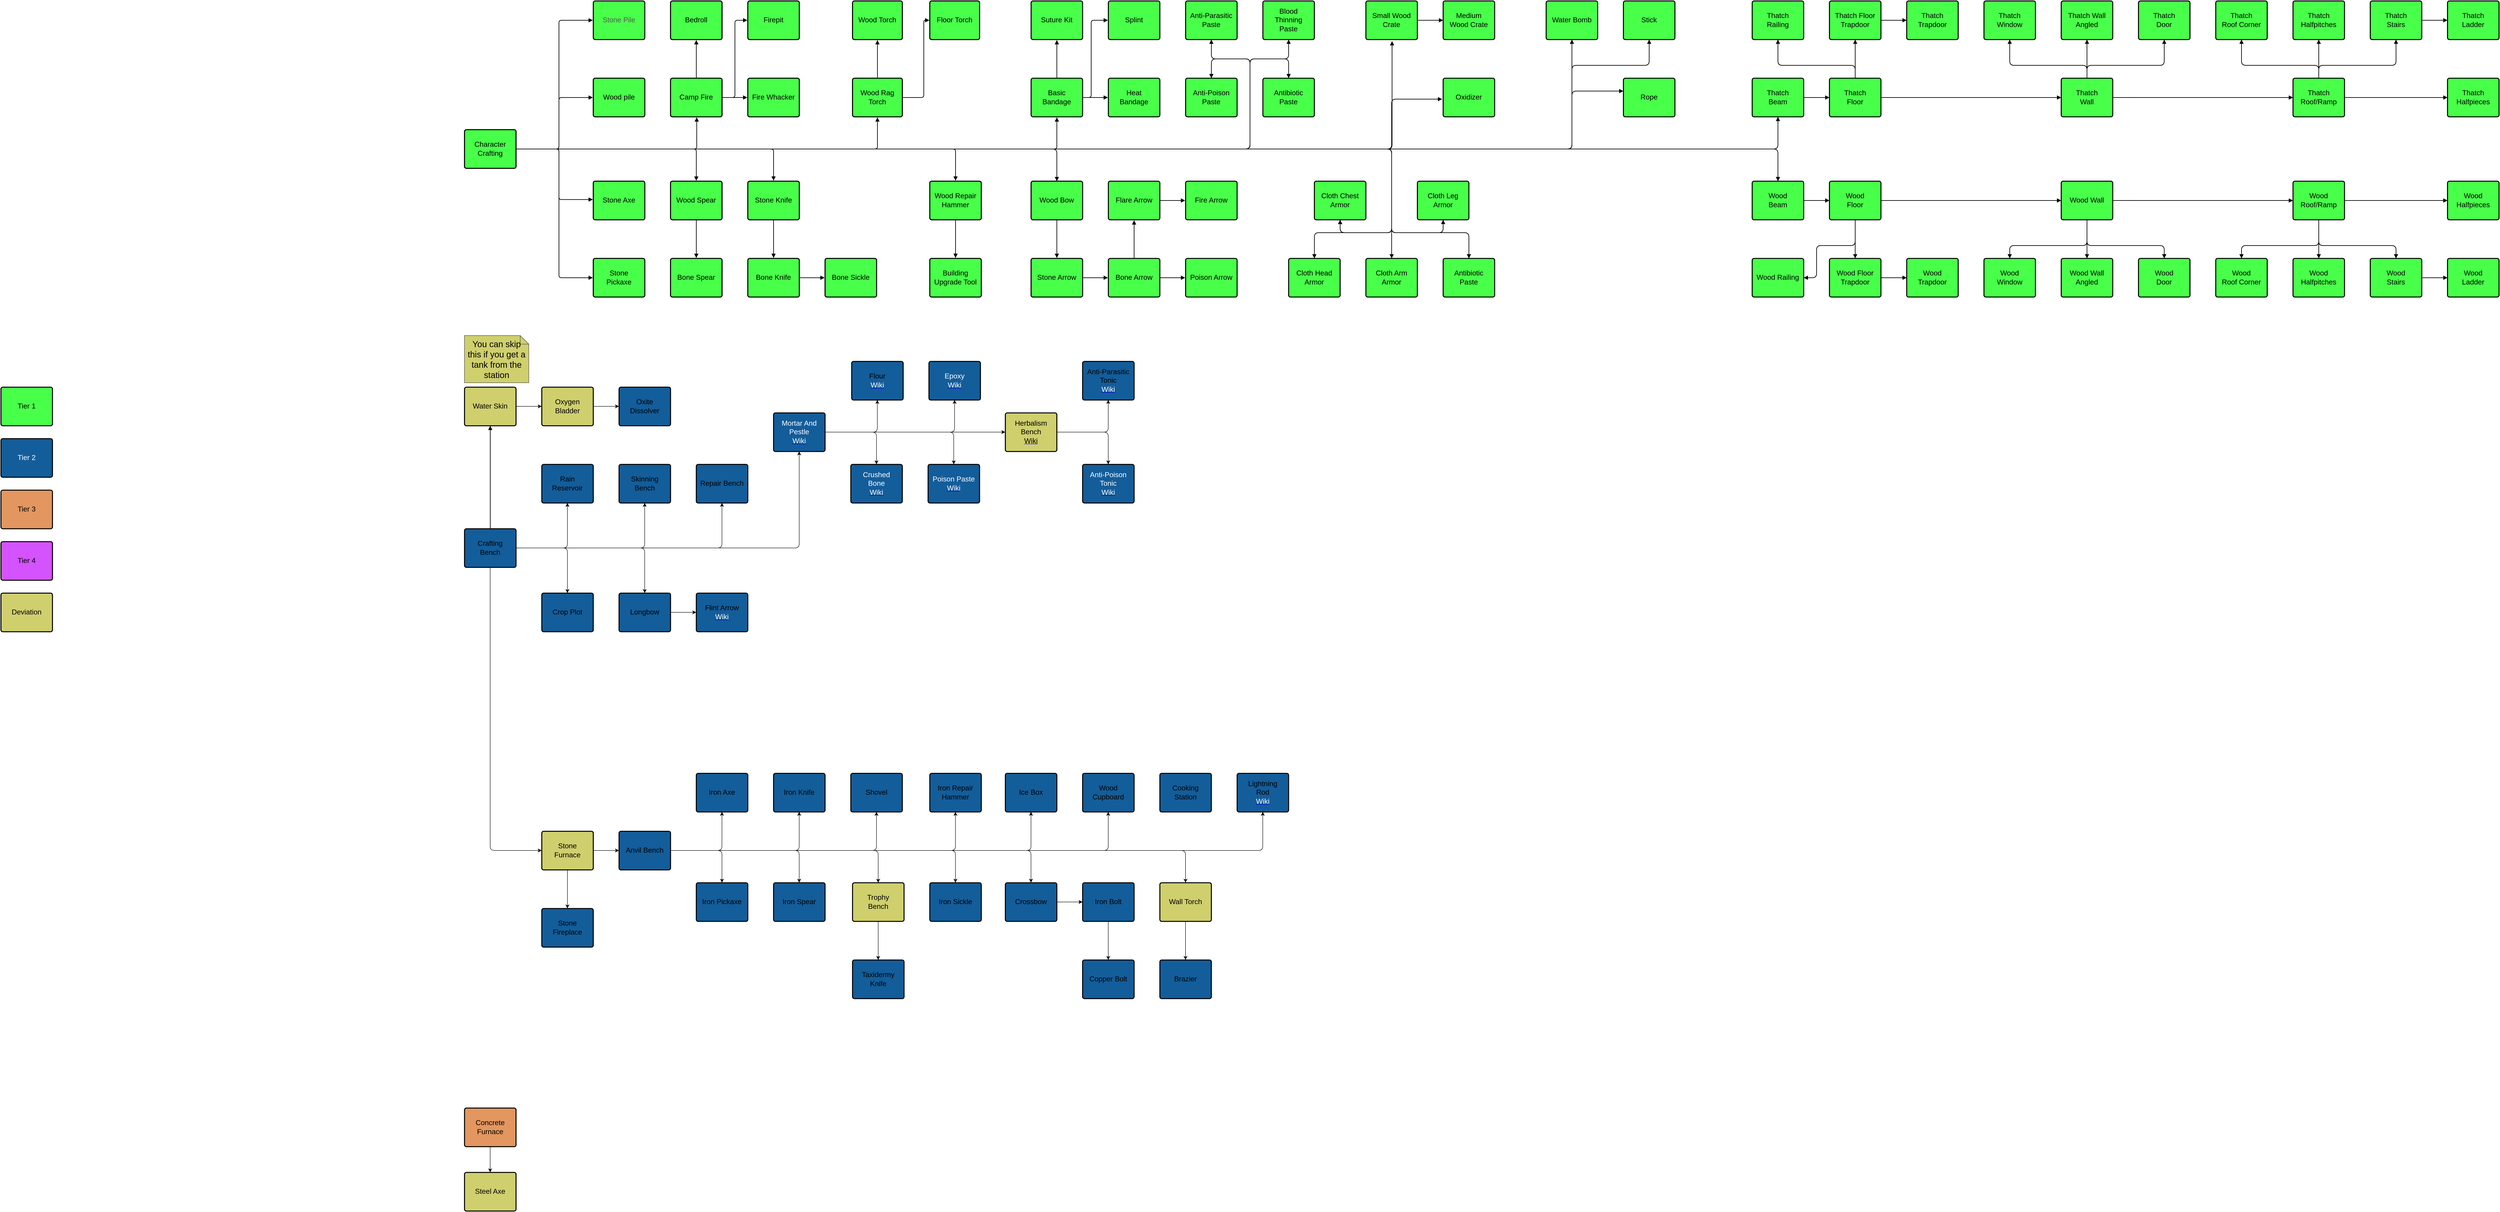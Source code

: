 <mxfile version="16.5.2" type="github">
  <diagram id="rRzekfHHQEF70Khm2-KE" name="Page-1">
    <mxGraphModel dx="2635" dy="1299" grid="1" gridSize="15" guides="1" tooltips="1" connect="1" arrows="1" fold="1" page="0" pageScale="1" pageWidth="850" pageHeight="1100" math="0" shadow="0">
      <root>
        <mxCell id="0" />
        <mxCell id="1" parent="0" />
        <mxCell id="PEmLO8Mioou9qKizZvz7-9" style="edgeStyle=orthogonalEdgeStyle;shape=connector;rounded=1;orthogonalLoop=1;jettySize=auto;html=1;fontFamily=Helvetica;fontSize=16.7;startArrow=none;endArrow=block;endFill=1;strokeWidth=1.5;" parent="1" source="Ll6SlmnCo9xCi9tkevdO-1" target="Ll6SlmnCo9xCi9tkevdO-44" edge="1">
          <mxGeometry relative="1" as="geometry" />
        </mxCell>
        <mxCell id="PEmLO8Mioou9qKizZvz7-10" style="edgeStyle=orthogonalEdgeStyle;shape=connector;rounded=1;orthogonalLoop=1;jettySize=auto;html=1;entryX=0.5;entryY=1;entryDx=0;entryDy=0;fontFamily=Helvetica;fontSize=16.7;startArrow=none;endArrow=block;endFill=1;strokeWidth=1.5;" parent="1" source="Ll6SlmnCo9xCi9tkevdO-1" target="Ll6SlmnCo9xCi9tkevdO-58" edge="1">
          <mxGeometry relative="1" as="geometry">
            <Array as="points">
              <mxPoint x="1830" y="405" />
              <mxPoint x="1830" y="195" />
              <mxPoint x="1740" y="195" />
            </Array>
          </mxGeometry>
        </mxCell>
        <mxCell id="PEmLO8Mioou9qKizZvz7-11" style="edgeStyle=orthogonalEdgeStyle;shape=connector;rounded=1;orthogonalLoop=1;jettySize=auto;html=1;entryX=0.5;entryY=1;entryDx=0;entryDy=0;fontFamily=Helvetica;fontSize=16.7;startArrow=none;endArrow=block;endFill=1;strokeWidth=1.5;" parent="1" source="Ll6SlmnCo9xCi9tkevdO-1" target="Ll6SlmnCo9xCi9tkevdO-59" edge="1">
          <mxGeometry relative="1" as="geometry">
            <Array as="points">
              <mxPoint x="1830" y="405" />
              <mxPoint x="1830" y="195" />
              <mxPoint x="1920" y="195" />
            </Array>
          </mxGeometry>
        </mxCell>
        <mxCell id="PEmLO8Mioou9qKizZvz7-12" style="edgeStyle=orthogonalEdgeStyle;shape=connector;rounded=1;orthogonalLoop=1;jettySize=auto;html=1;fontFamily=Helvetica;fontSize=16.7;startArrow=none;endArrow=block;endFill=1;strokeWidth=1.5;entryX=0.5;entryY=0;entryDx=0;entryDy=0;" parent="1" source="Ll6SlmnCo9xCi9tkevdO-1" target="Ll6SlmnCo9xCi9tkevdO-57" edge="1">
          <mxGeometry relative="1" as="geometry">
            <mxPoint x="1815" y="210" as="targetPoint" />
            <Array as="points">
              <mxPoint x="1830" y="405" />
              <mxPoint x="1830" y="195" />
              <mxPoint x="1740" y="195" />
            </Array>
          </mxGeometry>
        </mxCell>
        <mxCell id="PEmLO8Mioou9qKizZvz7-13" style="edgeStyle=orthogonalEdgeStyle;shape=connector;rounded=1;orthogonalLoop=1;jettySize=auto;html=1;fontFamily=Helvetica;fontSize=16.7;startArrow=none;endArrow=block;endFill=1;strokeWidth=1.5;entryX=0.5;entryY=0;entryDx=0;entryDy=0;" parent="1" source="Ll6SlmnCo9xCi9tkevdO-1" target="Ll6SlmnCo9xCi9tkevdO-60" edge="1">
          <mxGeometry relative="1" as="geometry">
            <mxPoint x="2055" y="270" as="targetPoint" />
            <Array as="points">
              <mxPoint x="1830" y="405" />
              <mxPoint x="1830" y="195" />
              <mxPoint x="1920" y="195" />
            </Array>
          </mxGeometry>
        </mxCell>
        <mxCell id="PEmLO8Mioou9qKizZvz7-16" style="edgeStyle=orthogonalEdgeStyle;shape=connector;rounded=1;orthogonalLoop=1;jettySize=auto;html=1;entryX=0.508;entryY=1.039;entryDx=0;entryDy=0;entryPerimeter=0;fontFamily=Helvetica;fontSize=16.7;startArrow=none;endArrow=block;endFill=1;strokeWidth=1.5;" parent="1" source="Ll6SlmnCo9xCi9tkevdO-1" target="PEmLO8Mioou9qKizZvz7-3" edge="1">
          <mxGeometry relative="1" as="geometry" />
        </mxCell>
        <UserObject label="Character Crafting" lucidchartObjectId="u_BPGFiDnguB" id="Ll6SlmnCo9xCi9tkevdO-1">
          <mxCell style="html=1;overflow=block;blockSpacing=1;whiteSpace=wrap;fontSize=16.7;spacing=9;strokeOpacity=100;rounded=1;absoluteArcSize=1;arcSize=9;strokeWidth=2.3;fontColor=#ffffff;" parent="1" vertex="1">
            <mxGeometry y="360" width="120" height="90" as="geometry" />
          </mxCell>
        </UserObject>
        <UserObject label="" lucidchartObjectId="H_BPp4X-sTFV" id="Ll6SlmnCo9xCi9tkevdO-2">
          <mxCell style="html=1;jettySize=18;whiteSpace=wrap;fontSize=13;strokeWidth=1.5;rounded=1;arcSize=12;edgeStyle=orthogonalEdgeStyle;startArrow=none;endArrow=block;endFill=1;exitX=1.009;exitY=0.5;exitPerimeter=0;entryX=-0.009;entryY=0.5;entryPerimeter=0;" parent="1" source="Ll6SlmnCo9xCi9tkevdO-1" target="Ll6SlmnCo9xCi9tkevdO-3" edge="1">
            <mxGeometry width="100" height="100" relative="1" as="geometry">
              <Array as="points">
                <mxPoint x="220" y="405" />
                <mxPoint x="220" y="105" />
              </Array>
            </mxGeometry>
          </mxCell>
        </UserObject>
        <UserObject label="&lt;font color=&quot;#595959&quot;&gt;Stone Pile&lt;/font&gt;" lucidchartObjectId="I_BPqSDUbPAX" id="Ll6SlmnCo9xCi9tkevdO-3">
          <mxCell style="html=1;overflow=block;blockSpacing=1;whiteSpace=wrap;fontSize=16.7;spacing=9;strokeOpacity=100;rounded=1;absoluteArcSize=1;arcSize=9;strokeWidth=2.3;fontColor=#000;fillColor=#48ff49;" parent="1" vertex="1">
            <mxGeometry x="300" y="60" width="120" height="90" as="geometry" />
          </mxCell>
        </UserObject>
        <UserObject label="" lucidchartObjectId="N_BP8Tn_OD_2" id="Ll6SlmnCo9xCi9tkevdO-4">
          <mxCell style="html=1;jettySize=18;whiteSpace=wrap;fontSize=13;strokeWidth=1.5;rounded=1;arcSize=12;edgeStyle=orthogonalEdgeStyle;startArrow=none;endArrow=block;endFill=1;exitX=1.009;exitY=0.5;exitPerimeter=0;entryX=-0.009;entryY=0.5;entryPerimeter=0;" parent="1" source="Ll6SlmnCo9xCi9tkevdO-1" target="Ll6SlmnCo9xCi9tkevdO-5" edge="1">
            <mxGeometry width="100" height="100" relative="1" as="geometry">
              <Array as="points">
                <mxPoint x="220" y="405" />
                <mxPoint x="220" y="285" />
              </Array>
            </mxGeometry>
          </mxCell>
        </UserObject>
        <UserObject label="Wood pile" lucidchartObjectId="O_BPZkJiBm.c" id="Ll6SlmnCo9xCi9tkevdO-5">
          <mxCell style="html=1;overflow=block;blockSpacing=1;whiteSpace=wrap;fontSize=16.7;spacing=9;strokeOpacity=100;rounded=1;absoluteArcSize=1;arcSize=9;strokeWidth=2.3;fontColor=#ffffff;" parent="1" vertex="1">
            <mxGeometry x="300" y="240" width="120" height="90" as="geometry" />
          </mxCell>
        </UserObject>
        <UserObject label="" lucidchartObjectId="X_BPr38c6wYP" id="Ll6SlmnCo9xCi9tkevdO-6">
          <mxCell style="html=1;jettySize=18;whiteSpace=wrap;fontSize=13;strokeWidth=1.5;rounded=1;arcSize=12;edgeStyle=orthogonalEdgeStyle;startArrow=none;endArrow=block;endFill=1;exitX=1.009;exitY=0.5;exitPerimeter=0;entryX=-0.009;entryY=0.475;entryPerimeter=0;" parent="1" source="Ll6SlmnCo9xCi9tkevdO-1" target="Ll6SlmnCo9xCi9tkevdO-7" edge="1">
            <mxGeometry width="100" height="100" relative="1" as="geometry">
              <Array as="points">
                <mxPoint x="220" y="405" />
                <mxPoint x="220" y="523" />
              </Array>
            </mxGeometry>
          </mxCell>
        </UserObject>
        <UserObject label="Stone Axe" lucidchartObjectId="Y_BP5Q-G_znC" id="Ll6SlmnCo9xCi9tkevdO-7">
          <mxCell style="html=1;overflow=block;blockSpacing=1;whiteSpace=wrap;fontSize=16.7;spacing=9;strokeOpacity=100;rounded=1;absoluteArcSize=1;arcSize=9;strokeWidth=2.3;fontColor=#ffffff;" parent="1" vertex="1">
            <mxGeometry x="300" y="480" width="120" height="90" as="geometry" />
          </mxCell>
        </UserObject>
        <UserObject label="Stone Pickaxe" lucidchartObjectId="8_BPwkNQC5Gh" id="Ll6SlmnCo9xCi9tkevdO-8">
          <mxCell style="html=1;overflow=block;blockSpacing=1;whiteSpace=wrap;fontSize=16.7;spacing=9;strokeOpacity=100;rounded=1;absoluteArcSize=1;arcSize=9;strokeWidth=2.3;fontColor=#ffffff;" parent="1" vertex="1">
            <mxGeometry x="300" y="660" width="120" height="90" as="geometry" />
          </mxCell>
        </UserObject>
        <UserObject label="" lucidchartObjectId="..BPo7T~YsD4" id="Ll6SlmnCo9xCi9tkevdO-9">
          <mxCell style="html=1;jettySize=18;whiteSpace=wrap;fontSize=13;strokeWidth=1.5;rounded=1;arcSize=12;edgeStyle=orthogonalEdgeStyle;startArrow=none;endArrow=block;endFill=1;exitX=1.009;exitY=0.5;exitPerimeter=0;entryX=-0.009;entryY=0.5;entryPerimeter=0;" parent="1" source="Ll6SlmnCo9xCi9tkevdO-1" target="Ll6SlmnCo9xCi9tkevdO-8" edge="1">
            <mxGeometry width="100" height="100" relative="1" as="geometry">
              <Array as="points">
                <mxPoint x="220" y="405" />
                <mxPoint x="220" y="705" />
              </Array>
            </mxGeometry>
          </mxCell>
        </UserObject>
        <UserObject label="Camp Fire" lucidchartObjectId="m~BPZ36LLnPR" id="Ll6SlmnCo9xCi9tkevdO-10">
          <mxCell style="html=1;overflow=block;blockSpacing=1;whiteSpace=wrap;fontSize=16.7;spacing=9;strokeOpacity=100;rounded=1;absoluteArcSize=1;arcSize=9;strokeWidth=2.3;fontColor=#ffffff;" parent="1" vertex="1">
            <mxGeometry x="480" y="240" width="120" height="90" as="geometry" />
          </mxCell>
        </UserObject>
        <UserObject label="" lucidchartObjectId="O~BPa62-yU6X" id="Ll6SlmnCo9xCi9tkevdO-11">
          <mxCell style="html=1;jettySize=18;whiteSpace=wrap;fontSize=13;strokeWidth=1.5;rounded=1;arcSize=12;edgeStyle=orthogonalEdgeStyle;startArrow=none;endArrow=block;endFill=1;exitX=1.009;exitY=0.5;exitPerimeter=0;entryX=0.508;entryY=1.013;entryPerimeter=0;" parent="1" source="Ll6SlmnCo9xCi9tkevdO-1" target="Ll6SlmnCo9xCi9tkevdO-10" edge="1">
            <mxGeometry width="100" height="100" relative="1" as="geometry">
              <Array as="points" />
            </mxGeometry>
          </mxCell>
        </UserObject>
        <UserObject label="" lucidchartObjectId="Y~BPYHWkq6s2" id="Ll6SlmnCo9xCi9tkevdO-12">
          <mxCell style="html=1;jettySize=18;whiteSpace=wrap;fontSize=13;strokeWidth=1.5;rounded=1;arcSize=12;edgeStyle=orthogonalEdgeStyle;startArrow=none;endArrow=block;endFill=1;exitX=0.5;exitY=-0.012;exitPerimeter=0;entryX=0.5;entryY=1.013;entryPerimeter=0;" parent="1" source="Ll6SlmnCo9xCi9tkevdO-10" target="Ll6SlmnCo9xCi9tkevdO-13" edge="1">
            <mxGeometry width="100" height="100" relative="1" as="geometry">
              <Array as="points" />
            </mxGeometry>
          </mxCell>
        </UserObject>
        <UserObject label="Bedroll" lucidchartObjectId="Z~BPt7MjPGn2" id="Ll6SlmnCo9xCi9tkevdO-13">
          <mxCell style="html=1;overflow=block;blockSpacing=1;whiteSpace=wrap;fontSize=16.7;spacing=9;strokeOpacity=100;rounded=1;absoluteArcSize=1;arcSize=9;strokeWidth=2.3;fontColor=#ffffff;" parent="1" vertex="1">
            <mxGeometry x="480" y="60" width="120" height="90" as="geometry" />
          </mxCell>
        </UserObject>
        <UserObject label="" lucidchartObjectId="gbCP4P~I9XrF" id="Ll6SlmnCo9xCi9tkevdO-14">
          <mxCell style="html=1;jettySize=18;whiteSpace=wrap;fontSize=13;strokeWidth=1.5;rounded=1;arcSize=12;edgeStyle=orthogonalEdgeStyle;startArrow=none;endArrow=block;endFill=1;exitX=1.009;exitY=0.5;exitPerimeter=0;entryX=-0.009;entryY=0.5;entryPerimeter=0;" parent="1" source="Ll6SlmnCo9xCi9tkevdO-10" target="Ll6SlmnCo9xCi9tkevdO-15" edge="1">
            <mxGeometry width="100" height="100" relative="1" as="geometry">
              <Array as="points">
                <mxPoint x="630" y="285" />
                <mxPoint x="630" y="105" />
              </Array>
            </mxGeometry>
          </mxCell>
        </UserObject>
        <UserObject label="Firepit" lucidchartObjectId="hbCPNWkPi1j1" id="Ll6SlmnCo9xCi9tkevdO-15">
          <mxCell style="html=1;overflow=block;blockSpacing=1;whiteSpace=wrap;fontSize=16.7;spacing=9;strokeOpacity=100;rounded=1;absoluteArcSize=1;arcSize=9;strokeWidth=2.3;fontColor=#ffffff;" parent="1" vertex="1">
            <mxGeometry x="660" y="60" width="120" height="90" as="geometry" />
          </mxCell>
        </UserObject>
        <UserObject label="" lucidchartObjectId="zbCPveMLPmp4" id="Ll6SlmnCo9xCi9tkevdO-16">
          <mxCell style="html=1;jettySize=18;whiteSpace=wrap;fontSize=13;strokeWidth=1.5;rounded=1;arcSize=12;edgeStyle=orthogonalEdgeStyle;startArrow=none;endArrow=block;endFill=1;exitX=1.009;exitY=0.5;exitPerimeter=0;entryX=-0.009;entryY=0.5;entryPerimeter=0;" parent="1" source="Ll6SlmnCo9xCi9tkevdO-10" target="Ll6SlmnCo9xCi9tkevdO-17" edge="1">
            <mxGeometry width="100" height="100" relative="1" as="geometry">
              <Array as="points" />
            </mxGeometry>
          </mxCell>
        </UserObject>
        <UserObject label="Fire Whacker" lucidchartObjectId="AbCPx_nHZjYF" id="Ll6SlmnCo9xCi9tkevdO-17">
          <mxCell style="html=1;overflow=block;blockSpacing=1;whiteSpace=wrap;fontSize=16.7;spacing=9;strokeOpacity=100;rounded=1;absoluteArcSize=1;arcSize=9;strokeWidth=2.3;fontColor=#ffffff;" parent="1" vertex="1">
            <mxGeometry x="660" y="240" width="120" height="90" as="geometry" />
          </mxCell>
        </UserObject>
        <UserObject label="Wood Spear" lucidchartObjectId="0bCPyFjNDxt0" id="Ll6SlmnCo9xCi9tkevdO-18">
          <mxCell style="html=1;overflow=block;blockSpacing=1;whiteSpace=wrap;fontSize=16.7;spacing=9;strokeOpacity=100;rounded=1;absoluteArcSize=1;arcSize=9;strokeWidth=2.3;fontColor=#ffffff;" parent="1" vertex="1">
            <mxGeometry x="480" y="480" width="120" height="90" as="geometry" />
          </mxCell>
        </UserObject>
        <UserObject label="" lucidchartObjectId="9bCP.TVr~Gpa" id="Ll6SlmnCo9xCi9tkevdO-19">
          <mxCell style="html=1;jettySize=18;whiteSpace=wrap;fontSize=13;strokeWidth=1.5;rounded=1;arcSize=12;edgeStyle=orthogonalEdgeStyle;startArrow=none;endArrow=block;endFill=1;exitX=0.5;exitY=1.013;exitPerimeter=0;entryX=0.5;entryY=-0.012;entryPerimeter=0;" parent="1" source="Ll6SlmnCo9xCi9tkevdO-18" target="Ll6SlmnCo9xCi9tkevdO-20" edge="1">
            <mxGeometry width="100" height="100" relative="1" as="geometry">
              <Array as="points" />
            </mxGeometry>
          </mxCell>
        </UserObject>
        <UserObject label="Bone Spear" lucidchartObjectId="9bCPvY.9jizp" id="Ll6SlmnCo9xCi9tkevdO-20">
          <mxCell style="html=1;overflow=block;blockSpacing=1;whiteSpace=wrap;fontSize=16.7;spacing=9;strokeOpacity=100;rounded=1;absoluteArcSize=1;arcSize=9;strokeWidth=2.3;fontColor=#ffffff;" parent="1" vertex="1">
            <mxGeometry x="480" y="660" width="120" height="90" as="geometry" />
          </mxCell>
        </UserObject>
        <UserObject label="" lucidchartObjectId="kiCP-3K6-2XL" id="Ll6SlmnCo9xCi9tkevdO-21">
          <mxCell style="html=1;jettySize=18;whiteSpace=wrap;fontSize=13;strokeWidth=1.5;rounded=1;arcSize=12;edgeStyle=orthogonalEdgeStyle;startArrow=none;endArrow=block;endFill=1;exitX=1.009;exitY=0.5;exitPerimeter=0;entryX=0.5;entryY=-0.012;entryPerimeter=0;" parent="1" source="Ll6SlmnCo9xCi9tkevdO-1" target="Ll6SlmnCo9xCi9tkevdO-18" edge="1">
            <mxGeometry width="100" height="100" relative="1" as="geometry">
              <Array as="points" />
            </mxGeometry>
          </mxCell>
        </UserObject>
        <UserObject label="Stone Knife" lucidchartObjectId="DiCPni2tE8rD" id="Ll6SlmnCo9xCi9tkevdO-22">
          <mxCell style="html=1;overflow=block;blockSpacing=1;whiteSpace=wrap;fontSize=16.7;spacing=9;strokeOpacity=100;rounded=1;absoluteArcSize=1;arcSize=9;strokeWidth=2.3;fontColor=#ffffff;" parent="1" vertex="1">
            <mxGeometry x="660" y="480" width="120" height="90" as="geometry" />
          </mxCell>
        </UserObject>
        <UserObject label="" lucidchartObjectId="TiCPVjLU_8wO" id="Ll6SlmnCo9xCi9tkevdO-23">
          <mxCell style="html=1;jettySize=18;whiteSpace=wrap;fontSize=13;strokeWidth=1.5;rounded=1;arcSize=12;edgeStyle=orthogonalEdgeStyle;startArrow=none;endArrow=block;endFill=1;exitX=0.5;exitY=1.013;exitPerimeter=0;entryX=0.5;entryY=-0.012;entryPerimeter=0;" parent="1" source="Ll6SlmnCo9xCi9tkevdO-22" target="Ll6SlmnCo9xCi9tkevdO-24" edge="1">
            <mxGeometry width="100" height="100" relative="1" as="geometry">
              <Array as="points" />
            </mxGeometry>
          </mxCell>
        </UserObject>
        <UserObject label="Bone Knife" lucidchartObjectId="UiCPd2ayhX7t" id="Ll6SlmnCo9xCi9tkevdO-24">
          <mxCell style="html=1;overflow=block;blockSpacing=1;whiteSpace=wrap;fontSize=16.7;spacing=9;strokeOpacity=100;rounded=1;absoluteArcSize=1;arcSize=9;strokeWidth=2.3;fontColor=#ffffff;" parent="1" vertex="1">
            <mxGeometry x="660" y="660" width="120" height="90" as="geometry" />
          </mxCell>
        </UserObject>
        <UserObject label="" lucidchartObjectId=".iCPRyIr9Cb5" id="Ll6SlmnCo9xCi9tkevdO-25">
          <mxCell style="html=1;jettySize=18;whiteSpace=wrap;fontSize=13;strokeWidth=1.5;rounded=1;arcSize=12;edgeStyle=orthogonalEdgeStyle;startArrow=none;endArrow=block;endFill=1;exitX=1.009;exitY=0.5;exitPerimeter=0;entryX=0.5;entryY=-0.013;entryPerimeter=0;" parent="1" source="Ll6SlmnCo9xCi9tkevdO-1" target="Ll6SlmnCo9xCi9tkevdO-22" edge="1">
            <mxGeometry width="100" height="100" relative="1" as="geometry">
              <Array as="points" />
            </mxGeometry>
          </mxCell>
        </UserObject>
        <UserObject label="" lucidchartObjectId="ljCP1IuRaDb0" id="Ll6SlmnCo9xCi9tkevdO-26">
          <mxCell style="html=1;jettySize=18;whiteSpace=wrap;fontSize=13;strokeWidth=1.5;rounded=1;arcSize=12;edgeStyle=orthogonalEdgeStyle;startArrow=none;endArrow=block;endFill=1;exitX=1.009;exitY=0.5;exitPerimeter=0;entryX=-0.009;entryY=0.5;entryPerimeter=0;" parent="1" source="Ll6SlmnCo9xCi9tkevdO-24" target="Ll6SlmnCo9xCi9tkevdO-27" edge="1">
            <mxGeometry width="100" height="100" relative="1" as="geometry">
              <Array as="points" />
            </mxGeometry>
          </mxCell>
        </UserObject>
        <UserObject label="Bone Sickle" lucidchartObjectId="mjCPNi4_uxHu" id="Ll6SlmnCo9xCi9tkevdO-27">
          <mxCell style="html=1;overflow=block;blockSpacing=1;whiteSpace=wrap;fontSize=16.7;spacing=9;strokeOpacity=100;rounded=1;absoluteArcSize=1;arcSize=9;strokeWidth=2.3;fontColor=#ffffff;" parent="1" vertex="1">
            <mxGeometry x="840" y="660" width="120" height="90" as="geometry" />
          </mxCell>
        </UserObject>
        <UserObject label="Wood Torch" lucidchartObjectId="NjCPfoWaLX8s" id="Ll6SlmnCo9xCi9tkevdO-28">
          <mxCell style="html=1;overflow=block;blockSpacing=1;whiteSpace=wrap;fontSize=16.7;spacing=9;strokeOpacity=100;rounded=1;absoluteArcSize=1;arcSize=9;strokeWidth=2.3;fontColor=#ffffff;" parent="1" vertex="1">
            <mxGeometry x="904" y="60" width="116" height="90" as="geometry" />
          </mxCell>
        </UserObject>
        <UserObject label="Wood Rag Torch" lucidchartObjectId="XjCPkU5Gd-JE" id="Ll6SlmnCo9xCi9tkevdO-29">
          <mxCell style="html=1;overflow=block;blockSpacing=1;whiteSpace=wrap;fontSize=16.7;spacing=9;strokeOpacity=100;rounded=1;absoluteArcSize=1;arcSize=9;strokeWidth=2.3;fontColor=#ffffff;" parent="1" vertex="1">
            <mxGeometry x="904" y="240" width="116" height="90" as="geometry" />
          </mxCell>
        </UserObject>
        <UserObject label="" lucidchartObjectId="-jCPkoOa--Ug" id="Ll6SlmnCo9xCi9tkevdO-30">
          <mxCell style="html=1;jettySize=18;whiteSpace=wrap;fontSize=13;strokeWidth=1.5;rounded=1;arcSize=12;edgeStyle=orthogonalEdgeStyle;startArrow=none;endArrow=block;endFill=1;exitX=1.009;exitY=0.5;exitPerimeter=0;entryX=0.5;entryY=1.013;entryPerimeter=0;" parent="1" source="Ll6SlmnCo9xCi9tkevdO-1" target="Ll6SlmnCo9xCi9tkevdO-29" edge="1">
            <mxGeometry width="100" height="100" relative="1" as="geometry">
              <Array as="points" />
            </mxGeometry>
          </mxCell>
        </UserObject>
        <UserObject label="" lucidchartObjectId="~jCPqyXbzsTr" id="Ll6SlmnCo9xCi9tkevdO-31">
          <mxCell style="html=1;jettySize=18;whiteSpace=wrap;fontSize=13;strokeWidth=1.5;rounded=1;arcSize=12;edgeStyle=orthogonalEdgeStyle;startArrow=none;endArrow=block;endFill=1;exitX=0.5;exitY=-0.013;exitPerimeter=0;entryX=0.5;entryY=1.013;entryPerimeter=0;" parent="1" source="Ll6SlmnCo9xCi9tkevdO-29" target="Ll6SlmnCo9xCi9tkevdO-28" edge="1">
            <mxGeometry width="100" height="100" relative="1" as="geometry">
              <Array as="points" />
            </mxGeometry>
          </mxCell>
        </UserObject>
        <UserObject label="Building Upgrade Tool" lucidchartObjectId="FkCPaop_36B8" id="Ll6SlmnCo9xCi9tkevdO-32">
          <mxCell style="html=1;overflow=block;blockSpacing=1;whiteSpace=wrap;fontSize=16.7;spacing=9;strokeOpacity=100;rounded=1;absoluteArcSize=1;arcSize=9;strokeWidth=2.3;fontColor=#ffffff;" parent="1" vertex="1">
            <mxGeometry x="1084" y="660" width="120" height="90" as="geometry" />
          </mxCell>
        </UserObject>
        <UserObject label="Wood Repair Hammer" lucidchartObjectId="SkCPNsp~cqIT" id="Ll6SlmnCo9xCi9tkevdO-33">
          <mxCell style="html=1;overflow=block;blockSpacing=1;whiteSpace=wrap;fontSize=16.7;spacing=9;strokeOpacity=100;rounded=1;absoluteArcSize=1;arcSize=9;strokeWidth=2.3;fontColor=#ffffff;" parent="1" vertex="1">
            <mxGeometry x="1084" y="480" width="120" height="90" as="geometry" />
          </mxCell>
        </UserObject>
        <UserObject label="" lucidchartObjectId="ZkCPeKj-GK6g" id="Ll6SlmnCo9xCi9tkevdO-34">
          <mxCell style="html=1;jettySize=18;whiteSpace=wrap;fontSize=13;strokeWidth=1.5;rounded=1;arcSize=12;edgeStyle=orthogonalEdgeStyle;startArrow=none;endArrow=block;endFill=1;exitX=0.5;exitY=1.013;exitPerimeter=0;entryX=0.5;entryY=-0.013;entryPerimeter=0;" parent="1" source="Ll6SlmnCo9xCi9tkevdO-33" target="Ll6SlmnCo9xCi9tkevdO-32" edge="1">
            <mxGeometry width="100" height="100" relative="1" as="geometry">
              <Array as="points" />
            </mxGeometry>
          </mxCell>
        </UserObject>
        <UserObject label="" lucidchartObjectId="4kCPnIZIU0An" id="Ll6SlmnCo9xCi9tkevdO-35">
          <mxCell style="html=1;jettySize=18;whiteSpace=wrap;fontSize=13;strokeWidth=1.5;rounded=1;arcSize=12;edgeStyle=orthogonalEdgeStyle;startArrow=none;endArrow=block;endFill=1;exitX=1.009;exitY=0.5;exitPerimeter=0;entryX=0.5;entryY=-0.013;entryPerimeter=0;" parent="1" source="Ll6SlmnCo9xCi9tkevdO-1" target="Ll6SlmnCo9xCi9tkevdO-33" edge="1">
            <mxGeometry width="100" height="100" relative="1" as="geometry">
              <Array as="points" />
            </mxGeometry>
          </mxCell>
        </UserObject>
        <UserObject label="Basic Bandage" lucidchartObjectId="_kCP5BGV8mZ8" id="Ll6SlmnCo9xCi9tkevdO-36">
          <mxCell style="html=1;overflow=block;blockSpacing=1;whiteSpace=wrap;fontSize=16.7;spacing=9;strokeOpacity=100;rounded=1;absoluteArcSize=1;arcSize=9;strokeWidth=2.3;fontColor=#000;fillColor=#48ff49;" parent="1" vertex="1">
            <mxGeometry x="1320" y="240" width="120" height="90" as="geometry" />
          </mxCell>
        </UserObject>
        <UserObject label="" lucidchartObjectId="BlCPuP3NP.qO" id="Ll6SlmnCo9xCi9tkevdO-37">
          <mxCell style="html=1;jettySize=18;whiteSpace=wrap;fontSize=13;strokeWidth=1.5;rounded=1;arcSize=12;edgeStyle=orthogonalEdgeStyle;startArrow=none;endArrow=block;endFill=1;exitX=0.5;exitY=-0.013;exitPerimeter=0;entryX=0.5;entryY=1.013;entryPerimeter=0;" parent="1" source="Ll6SlmnCo9xCi9tkevdO-36" target="Ll6SlmnCo9xCi9tkevdO-38" edge="1">
            <mxGeometry width="100" height="100" relative="1" as="geometry">
              <Array as="points" />
            </mxGeometry>
          </mxCell>
        </UserObject>
        <UserObject label="Suture Kit" lucidchartObjectId="ClCPImLDUexu" id="Ll6SlmnCo9xCi9tkevdO-38">
          <mxCell style="html=1;overflow=block;blockSpacing=1;whiteSpace=wrap;fontSize=16.7;spacing=9;strokeOpacity=100;rounded=1;absoluteArcSize=1;arcSize=9;strokeWidth=2.3;fontColor=#000;fillColor=#48ff49;" parent="1" vertex="1">
            <mxGeometry x="1320" y="60" width="120" height="90" as="geometry" />
          </mxCell>
        </UserObject>
        <UserObject label="" lucidchartObjectId="rmCPF1wiyj0F" id="Ll6SlmnCo9xCi9tkevdO-39">
          <mxCell style="html=1;jettySize=18;whiteSpace=wrap;fontSize=13;strokeWidth=1.5;rounded=1;arcSize=12;edgeStyle=orthogonalEdgeStyle;startArrow=none;endArrow=block;endFill=1;exitX=1.009;exitY=0.5;exitPerimeter=0;entryX=0.5;entryY=1.013;entryPerimeter=0;" parent="1" source="Ll6SlmnCo9xCi9tkevdO-1" target="Ll6SlmnCo9xCi9tkevdO-36" edge="1">
            <mxGeometry width="100" height="100" relative="1" as="geometry">
              <Array as="points" />
            </mxGeometry>
          </mxCell>
        </UserObject>
        <UserObject label="" lucidchartObjectId="hnCP7O0cIXPL" id="Ll6SlmnCo9xCi9tkevdO-40">
          <mxCell style="html=1;jettySize=18;whiteSpace=wrap;fontSize=13;strokeWidth=1.5;rounded=1;arcSize=12;edgeStyle=orthogonalEdgeStyle;startArrow=none;endArrow=block;endFill=1;exitX=1.009;exitY=0.5;exitPerimeter=0;entryX=-0.009;entryY=0.5;entryPerimeter=0;" parent="1" source="Ll6SlmnCo9xCi9tkevdO-36" target="Ll6SlmnCo9xCi9tkevdO-41" edge="1">
            <mxGeometry width="100" height="100" relative="1" as="geometry">
              <Array as="points" />
            </mxGeometry>
          </mxCell>
        </UserObject>
        <UserObject label="Heat Bandage" lucidchartObjectId="inCPRJHLFMFV" id="Ll6SlmnCo9xCi9tkevdO-41">
          <mxCell style="html=1;overflow=block;blockSpacing=1;whiteSpace=wrap;fontSize=16.7;spacing=9;strokeOpacity=100;rounded=1;absoluteArcSize=1;arcSize=9;strokeWidth=2.3;fontColor=#000;fillColor=#48ff49;" parent="1" vertex="1">
            <mxGeometry x="1500" y="240" width="120" height="90" as="geometry" />
          </mxCell>
        </UserObject>
        <UserObject label="Splint" lucidchartObjectId="xnCPvxHndka4" id="Ll6SlmnCo9xCi9tkevdO-42">
          <mxCell style="html=1;overflow=block;blockSpacing=1;whiteSpace=wrap;fontSize=16.7;spacing=9;strokeOpacity=100;rounded=1;absoluteArcSize=1;arcSize=9;strokeWidth=2.3;fontColor=#000;fillColor=#48ff49;" parent="1" vertex="1">
            <mxGeometry x="1500" y="60" width="120" height="90" as="geometry" />
          </mxCell>
        </UserObject>
        <UserObject label="" lucidchartObjectId="NnCP2bfcHP.Y" id="Ll6SlmnCo9xCi9tkevdO-43">
          <mxCell style="html=1;jettySize=18;whiteSpace=wrap;fontSize=13;strokeWidth=1.5;rounded=1;arcSize=12;edgeStyle=orthogonalEdgeStyle;startArrow=none;endArrow=block;endFill=1;exitX=1.009;exitY=0.5;exitPerimeter=0;entryX=-0.009;entryY=0.5;entryPerimeter=0;" parent="1" source="Ll6SlmnCo9xCi9tkevdO-36" target="Ll6SlmnCo9xCi9tkevdO-42" edge="1">
            <mxGeometry width="100" height="100" relative="1" as="geometry">
              <Array as="points">
                <mxPoint x="1460" y="285" />
                <mxPoint x="1460" y="105" />
              </Array>
            </mxGeometry>
          </mxCell>
        </UserObject>
        <UserObject label="Wood Bow" lucidchartObjectId="soCP9eVfctdo" id="Ll6SlmnCo9xCi9tkevdO-44">
          <mxCell style="html=1;overflow=block;blockSpacing=1;whiteSpace=wrap;fontSize=16.7;spacing=9;strokeOpacity=100;rounded=1;absoluteArcSize=1;arcSize=9;strokeWidth=2.3;fontColor=#ffffff;" parent="1" vertex="1">
            <mxGeometry x="1320" y="480" width="120" height="90" as="geometry" />
          </mxCell>
        </UserObject>
        <UserObject label="Floor Torch" lucidchartObjectId="0oCPBDUv6IJo" id="Ll6SlmnCo9xCi9tkevdO-45">
          <mxCell style="html=1;overflow=block;blockSpacing=1;whiteSpace=wrap;fontSize=16.7;spacing=9;strokeOpacity=100;rounded=1;absoluteArcSize=1;arcSize=9;strokeWidth=2.3;fontColor=#ffffff;" parent="1" vertex="1">
            <mxGeometry x="1084" y="60" width="116" height="90" as="geometry" />
          </mxCell>
        </UserObject>
        <UserObject label="" lucidchartObjectId="9oCPAgSTg2dO" id="Ll6SlmnCo9xCi9tkevdO-46">
          <mxCell style="html=1;jettySize=18;whiteSpace=wrap;fontSize=13;strokeWidth=1.5;rounded=1;arcSize=12;edgeStyle=orthogonalEdgeStyle;startArrow=none;endArrow=block;endFill=1;exitX=1.009;exitY=0.5;exitPerimeter=0;entryX=-0.009;entryY=0.5;entryPerimeter=0;" parent="1" source="Ll6SlmnCo9xCi9tkevdO-29" target="Ll6SlmnCo9xCi9tkevdO-45" edge="1">
            <mxGeometry width="100" height="100" relative="1" as="geometry">
              <Array as="points">
                <mxPoint x="1070" y="285" />
                <mxPoint x="1070" y="105" />
              </Array>
            </mxGeometry>
          </mxCell>
        </UserObject>
        <UserObject label="" lucidchartObjectId="CpCPfpf-9aIL" id="Ll6SlmnCo9xCi9tkevdO-47">
          <mxCell style="html=1;jettySize=18;whiteSpace=wrap;fontSize=13;strokeWidth=1.5;rounded=1;arcSize=12;edgeStyle=orthogonalEdgeStyle;startArrow=none;endArrow=block;endFill=1;exitX=0.5;exitY=1.013;exitPerimeter=0;entryX=0.5;entryY=-0.012;entryPerimeter=0;" parent="1" source="Ll6SlmnCo9xCi9tkevdO-44" target="Ll6SlmnCo9xCi9tkevdO-48" edge="1">
            <mxGeometry width="100" height="100" relative="1" as="geometry">
              <Array as="points" />
            </mxGeometry>
          </mxCell>
        </UserObject>
        <UserObject label="Stone Arrow" lucidchartObjectId="DpCP2Eaae.8H" id="Ll6SlmnCo9xCi9tkevdO-48">
          <mxCell style="html=1;overflow=block;blockSpacing=1;whiteSpace=wrap;fontSize=16.7;spacing=9;strokeOpacity=100;rounded=1;absoluteArcSize=1;arcSize=9;strokeWidth=2.3;fontColor=#ffffff;" parent="1" vertex="1">
            <mxGeometry x="1320" y="660" width="120" height="90" as="geometry" />
          </mxCell>
        </UserObject>
        <UserObject label="" lucidchartObjectId="6pCPRLMFEYzP" id="Ll6SlmnCo9xCi9tkevdO-49">
          <mxCell style="html=1;jettySize=18;whiteSpace=wrap;fontSize=13;strokeWidth=1.5;rounded=1;arcSize=12;edgeStyle=orthogonalEdgeStyle;startArrow=none;endArrow=block;endFill=1;exitX=1.009;exitY=0.5;exitPerimeter=0;entryX=-0.009;entryY=0.5;entryPerimeter=0;" parent="1" source="Ll6SlmnCo9xCi9tkevdO-48" target="Ll6SlmnCo9xCi9tkevdO-50" edge="1">
            <mxGeometry width="100" height="100" relative="1" as="geometry">
              <Array as="points" />
            </mxGeometry>
          </mxCell>
        </UserObject>
        <UserObject label="Bone Arrow" lucidchartObjectId="7pCPZ1x_f7pm" id="Ll6SlmnCo9xCi9tkevdO-50">
          <mxCell style="html=1;overflow=block;blockSpacing=1;whiteSpace=wrap;fontSize=16.7;spacing=9;strokeOpacity=100;rounded=1;absoluteArcSize=1;arcSize=9;strokeWidth=2.3;fontColor=#000;fillColor=#48ff49;" parent="1" vertex="1">
            <mxGeometry x="1500" y="660" width="120" height="90" as="geometry" />
          </mxCell>
        </UserObject>
        <UserObject label="" lucidchartObjectId="aqCPHMb0PwwD" id="Ll6SlmnCo9xCi9tkevdO-51">
          <mxCell style="html=1;jettySize=18;whiteSpace=wrap;fontSize=13;strokeWidth=1.5;rounded=1;arcSize=12;edgeStyle=orthogonalEdgeStyle;startArrow=none;endArrow=block;endFill=1;exitX=0.5;exitY=-0.013;exitPerimeter=0;entryX=0.5;entryY=1.013;entryPerimeter=0;" parent="1" source="Ll6SlmnCo9xCi9tkevdO-50" target="Ll6SlmnCo9xCi9tkevdO-52" edge="1">
            <mxGeometry width="100" height="100" relative="1" as="geometry">
              <Array as="points" />
            </mxGeometry>
          </mxCell>
        </UserObject>
        <UserObject label="Flare Arrow" lucidchartObjectId="dqCP8PIB~_1w" id="Ll6SlmnCo9xCi9tkevdO-52">
          <mxCell style="html=1;overflow=block;blockSpacing=1;whiteSpace=wrap;fontSize=16.7;spacing=9;strokeOpacity=100;rounded=1;absoluteArcSize=1;arcSize=9;strokeWidth=2.3;fontColor=#000;fillColor=#48ff49;" parent="1" vertex="1">
            <mxGeometry x="1500" y="480" width="120" height="90" as="geometry" />
          </mxCell>
        </UserObject>
        <UserObject label="" lucidchartObjectId="oqCPp.f_A3Km" id="Ll6SlmnCo9xCi9tkevdO-53">
          <mxCell style="html=1;jettySize=18;whiteSpace=wrap;fontSize=13;strokeWidth=1.5;rounded=1;arcSize=12;edgeStyle=orthogonalEdgeStyle;startArrow=none;endArrow=block;endFill=1;exitX=1.009;exitY=0.5;exitPerimeter=0;entryX=-0.009;entryY=0.5;entryPerimeter=0;" parent="1" source="Ll6SlmnCo9xCi9tkevdO-52" target="Ll6SlmnCo9xCi9tkevdO-54" edge="1">
            <mxGeometry width="100" height="100" relative="1" as="geometry">
              <Array as="points" />
            </mxGeometry>
          </mxCell>
        </UserObject>
        <UserObject label="Fire Arrow" lucidchartObjectId="qqCPw2HN394B" id="Ll6SlmnCo9xCi9tkevdO-54">
          <mxCell style="html=1;overflow=block;blockSpacing=1;whiteSpace=wrap;fontSize=16.7;spacing=9;strokeOpacity=100;rounded=1;absoluteArcSize=1;arcSize=9;strokeWidth=2.3;fontColor=#000;fillColor=#48ff49;" parent="1" vertex="1">
            <mxGeometry x="1680" y="480" width="120" height="90" as="geometry" />
          </mxCell>
        </UserObject>
        <UserObject label="" lucidchartObjectId="wqCPvKt36-xp" id="Ll6SlmnCo9xCi9tkevdO-55">
          <mxCell style="html=1;jettySize=18;whiteSpace=wrap;fontSize=13;strokeWidth=1.5;rounded=1;arcSize=12;edgeStyle=orthogonalEdgeStyle;startArrow=none;endArrow=block;endFill=1;exitX=1.009;exitY=0.5;exitPerimeter=0;entryX=-0.009;entryY=0.5;entryPerimeter=0;" parent="1" source="Ll6SlmnCo9xCi9tkevdO-50" target="Ll6SlmnCo9xCi9tkevdO-56" edge="1">
            <mxGeometry width="100" height="100" relative="1" as="geometry">
              <Array as="points" />
            </mxGeometry>
          </mxCell>
        </UserObject>
        <UserObject label="Poison Arrow" lucidchartObjectId="yqCPa7FqjyKV" id="Ll6SlmnCo9xCi9tkevdO-56">
          <mxCell style="html=1;overflow=block;blockSpacing=1;whiteSpace=wrap;fontSize=16.7;spacing=9;strokeOpacity=100;rounded=1;absoluteArcSize=1;arcSize=9;strokeWidth=2.3;fontColor=#000;fillColor=#48ff49;" parent="1" vertex="1">
            <mxGeometry x="1680" y="660" width="120" height="90" as="geometry" />
          </mxCell>
        </UserObject>
        <UserObject label="Anti-Poison Paste" lucidchartObjectId="PqCPc58l.CzU" id="Ll6SlmnCo9xCi9tkevdO-57">
          <mxCell style="html=1;overflow=block;blockSpacing=1;whiteSpace=wrap;fontSize=16.7;spacing=9;strokeOpacity=100;rounded=1;absoluteArcSize=1;arcSize=9;strokeWidth=2.3;fontColor=#000;fillColor=#48ff49;" parent="1" vertex="1">
            <mxGeometry x="1680" y="240" width="120" height="90" as="geometry" />
          </mxCell>
        </UserObject>
        <UserObject label="Anti-Parasitic Paste" lucidchartObjectId=".qCP9QTMKTPM" id="Ll6SlmnCo9xCi9tkevdO-58">
          <mxCell style="html=1;overflow=block;blockSpacing=1;whiteSpace=wrap;fontSize=16.7;spacing=9;strokeOpacity=100;rounded=1;absoluteArcSize=1;arcSize=9;strokeWidth=2.3;fontColor=#000;fillColor=#48ff49;" parent="1" vertex="1">
            <mxGeometry x="1680" y="60" width="120" height="90" as="geometry" />
          </mxCell>
        </UserObject>
        <UserObject label="Blood Thinning Paste" lucidchartObjectId="nrCP6l9zcHXE" id="Ll6SlmnCo9xCi9tkevdO-59">
          <mxCell style="html=1;overflow=block;blockSpacing=1;whiteSpace=wrap;fontSize=16.7;spacing=9;strokeOpacity=100;rounded=1;absoluteArcSize=1;arcSize=9;strokeWidth=2.3;fontColor=#000;fillColor=#48ff49;" parent="1" vertex="1">
            <mxGeometry x="1860" y="60" width="120" height="90" as="geometry" />
          </mxCell>
        </UserObject>
        <UserObject label="Antibiotic Paste" lucidchartObjectId="yrCP56Y~xQKt" id="Ll6SlmnCo9xCi9tkevdO-60">
          <mxCell style="html=1;overflow=block;blockSpacing=1;whiteSpace=wrap;fontSize=16.7;spacing=9;strokeOpacity=100;rounded=1;absoluteArcSize=1;arcSize=9;strokeWidth=2.3;fontColor=#000;fillColor=#48ff49;" parent="1" vertex="1">
            <mxGeometry x="1860" y="240" width="120" height="90" as="geometry" />
          </mxCell>
        </UserObject>
        <mxCell id="PEmLO8Mioou9qKizZvz7-6" value="" style="edgeStyle=orthogonalEdgeStyle;curved=0;rounded=1;sketch=0;orthogonalLoop=1;jettySize=auto;html=1;endArrow=block;fontSize=13;strokeWidth=1.5;arcSize=12;startArrow=none;endFill=1;" parent="1" source="PEmLO8Mioou9qKizZvz7-3" target="PEmLO8Mioou9qKizZvz7-5" edge="1">
          <mxGeometry relative="1" as="geometry" />
        </mxCell>
        <UserObject label="Small Wood Crate" lucidchartObjectId="yrCP56Y~xQKt" id="PEmLO8Mioou9qKizZvz7-3">
          <mxCell style="html=1;overflow=block;blockSpacing=1;whiteSpace=wrap;fontSize=16.7;spacing=9;strokeOpacity=100;rounded=1;absoluteArcSize=1;arcSize=9;strokeWidth=2.3;fontColor=#000;fillColor=#48ff49;" parent="1" vertex="1">
            <mxGeometry x="2100" y="60" width="120" height="90" as="geometry" />
          </mxCell>
        </UserObject>
        <UserObject label="Medium Wood Crate" lucidchartObjectId="yrCP56Y~xQKt" id="PEmLO8Mioou9qKizZvz7-5">
          <mxCell style="html=1;overflow=block;blockSpacing=1;whiteSpace=wrap;fontSize=16.7;spacing=9;strokeOpacity=100;rounded=1;absoluteArcSize=1;arcSize=9;strokeWidth=2.3;fontColor=#000;fillColor=#48ff49;" parent="1" vertex="1">
            <mxGeometry x="2280" y="60" width="120" height="90" as="geometry" />
          </mxCell>
        </UserObject>
        <UserObject label="Oxidizer" lucidchartObjectId="yrCP56Y~xQKt" id="PEmLO8Mioou9qKizZvz7-8">
          <mxCell style="html=1;overflow=block;blockSpacing=1;whiteSpace=wrap;fontSize=16.7;spacing=9;strokeOpacity=100;rounded=1;absoluteArcSize=1;arcSize=9;strokeWidth=2.3;fontColor=#000;fillColor=#48ff49;" parent="1" vertex="1">
            <mxGeometry x="2280" y="240" width="120" height="90" as="geometry" />
          </mxCell>
        </UserObject>
        <mxCell id="PEmLO8Mioou9qKizZvz7-17" style="edgeStyle=orthogonalEdgeStyle;shape=connector;rounded=1;orthogonalLoop=1;jettySize=auto;html=1;entryX=-0.02;entryY=0.542;entryDx=0;entryDy=0;entryPerimeter=0;fontFamily=Helvetica;fontSize=16.7;startArrow=none;endArrow=block;endFill=1;strokeWidth=1.5;" parent="1" source="Ll6SlmnCo9xCi9tkevdO-1" target="PEmLO8Mioou9qKizZvz7-8" edge="1">
          <mxGeometry relative="1" as="geometry">
            <mxPoint x="120" y="405.0" as="sourcePoint" />
            <mxPoint x="2160.96" y="153.51" as="targetPoint" />
            <Array as="points">
              <mxPoint x="2160" y="405" />
              <mxPoint x="2160" y="289" />
            </Array>
          </mxGeometry>
        </mxCell>
        <UserObject label="Cloth Leg Armor" lucidchartObjectId="yrCP56Y~xQKt" id="PEmLO8Mioou9qKizZvz7-18">
          <mxCell style="html=1;overflow=block;blockSpacing=1;whiteSpace=wrap;fontSize=16.7;spacing=9;strokeOpacity=100;rounded=1;absoluteArcSize=1;arcSize=9;strokeWidth=2.3;fontColor=#000;fillColor=#48ff49;" parent="1" vertex="1">
            <mxGeometry x="2220" y="480" width="120" height="90" as="geometry" />
          </mxCell>
        </UserObject>
        <UserObject label="Cloth Chest Armor" lucidchartObjectId="yrCP56Y~xQKt" id="PEmLO8Mioou9qKizZvz7-19">
          <mxCell style="html=1;overflow=block;blockSpacing=1;whiteSpace=wrap;fontSize=16.7;spacing=9;strokeOpacity=100;rounded=1;absoluteArcSize=1;arcSize=9;strokeWidth=2.3;fontColor=#000;fillColor=#48ff49;" parent="1" vertex="1">
            <mxGeometry x="1980" y="480" width="120" height="90" as="geometry" />
          </mxCell>
        </UserObject>
        <UserObject label="Cloth Head Armor" lucidchartObjectId="yrCP56Y~xQKt" id="PEmLO8Mioou9qKizZvz7-20">
          <mxCell style="html=1;overflow=block;blockSpacing=1;whiteSpace=wrap;fontSize=16.7;spacing=9;strokeOpacity=100;rounded=1;absoluteArcSize=1;arcSize=9;strokeWidth=2.3;fontColor=#000;fillColor=#48ff49;" parent="1" vertex="1">
            <mxGeometry x="1920" y="660" width="120" height="90" as="geometry" />
          </mxCell>
        </UserObject>
        <UserObject label="Cloth Arm Armor" lucidchartObjectId="yrCP56Y~xQKt" id="PEmLO8Mioou9qKizZvz7-21">
          <mxCell style="html=1;overflow=block;blockSpacing=1;whiteSpace=wrap;fontSize=16.7;spacing=9;strokeOpacity=100;rounded=1;absoluteArcSize=1;arcSize=9;strokeWidth=2.3;fontColor=#000;fillColor=#48ff49;" parent="1" vertex="1">
            <mxGeometry x="2100" y="660" width="120" height="90" as="geometry" />
          </mxCell>
        </UserObject>
        <UserObject label="Antibiotic Paste" lucidchartObjectId="yrCP56Y~xQKt" id="PEmLO8Mioou9qKizZvz7-22">
          <mxCell style="html=1;overflow=block;blockSpacing=1;whiteSpace=wrap;fontSize=16.7;spacing=9;strokeOpacity=100;rounded=1;absoluteArcSize=1;arcSize=9;strokeWidth=2.3;fontColor=#000;fillColor=#48ff49;" parent="1" vertex="1">
            <mxGeometry x="2280" y="660" width="120" height="90" as="geometry" />
          </mxCell>
        </UserObject>
        <mxCell id="PEmLO8Mioou9qKizZvz7-23" style="edgeStyle=orthogonalEdgeStyle;shape=connector;rounded=1;orthogonalLoop=1;jettySize=auto;html=1;entryX=0.5;entryY=0;entryDx=0;entryDy=0;fontFamily=Helvetica;fontSize=16.7;startArrow=none;endArrow=block;endFill=1;strokeWidth=1.5;" parent="1" source="Ll6SlmnCo9xCi9tkevdO-1" target="PEmLO8Mioou9qKizZvz7-21" edge="1">
          <mxGeometry relative="1" as="geometry">
            <mxPoint x="120" y="405" as="sourcePoint" />
            <mxPoint x="2277.6" y="288.78" as="targetPoint" />
            <Array as="points">
              <mxPoint x="2160" y="405" />
            </Array>
          </mxGeometry>
        </mxCell>
        <mxCell id="PEmLO8Mioou9qKizZvz7-24" style="edgeStyle=orthogonalEdgeStyle;shape=connector;rounded=1;orthogonalLoop=1;jettySize=auto;html=1;fontFamily=Helvetica;fontSize=16.7;startArrow=none;endArrow=block;endFill=1;strokeWidth=1.5;entryX=0.5;entryY=1;entryDx=0;entryDy=0;" parent="1" source="Ll6SlmnCo9xCi9tkevdO-1" target="PEmLO8Mioou9qKizZvz7-19" edge="1">
          <mxGeometry relative="1" as="geometry">
            <mxPoint x="120" y="405" as="sourcePoint" />
            <mxPoint x="2100" y="615" as="targetPoint" />
            <Array as="points">
              <mxPoint x="2160" y="405" />
              <mxPoint x="2160" y="600" />
              <mxPoint x="2040" y="600" />
            </Array>
          </mxGeometry>
        </mxCell>
        <mxCell id="PEmLO8Mioou9qKizZvz7-28" style="edgeStyle=orthogonalEdgeStyle;shape=connector;rounded=1;orthogonalLoop=1;jettySize=auto;html=1;fontFamily=Helvetica;fontSize=16.7;startArrow=none;endArrow=block;endFill=1;strokeWidth=1.5;entryX=0.5;entryY=1;entryDx=0;entryDy=0;" parent="1" source="Ll6SlmnCo9xCi9tkevdO-1" target="PEmLO8Mioou9qKizZvz7-19" edge="1">
          <mxGeometry relative="1" as="geometry">
            <mxPoint x="120" y="405" as="sourcePoint" />
            <mxPoint x="2040" y="570" as="targetPoint" />
            <Array as="points">
              <mxPoint x="2160" y="405" />
              <mxPoint x="2160" y="600" />
              <mxPoint x="2040" y="600" />
            </Array>
          </mxGeometry>
        </mxCell>
        <mxCell id="PEmLO8Mioou9qKizZvz7-29" style="edgeStyle=orthogonalEdgeStyle;shape=connector;rounded=1;orthogonalLoop=1;jettySize=auto;html=1;fontFamily=Helvetica;fontSize=16.7;startArrow=none;endArrow=block;endFill=1;strokeWidth=1.5;entryX=0.5;entryY=0;entryDx=0;entryDy=0;" parent="1" source="Ll6SlmnCo9xCi9tkevdO-1" target="PEmLO8Mioou9qKizZvz7-20" edge="1">
          <mxGeometry relative="1" as="geometry">
            <mxPoint x="120" y="405" as="sourcePoint" />
            <mxPoint x="2040" y="570" as="targetPoint" />
            <Array as="points">
              <mxPoint x="2160" y="405" />
              <mxPoint x="2160" y="600" />
              <mxPoint x="1980" y="600" />
            </Array>
          </mxGeometry>
        </mxCell>
        <mxCell id="PEmLO8Mioou9qKizZvz7-30" style="edgeStyle=orthogonalEdgeStyle;shape=connector;rounded=1;orthogonalLoop=1;jettySize=auto;html=1;entryX=0.5;entryY=0;entryDx=0;entryDy=0;fontFamily=Helvetica;fontSize=16.7;startArrow=none;endArrow=block;endFill=1;strokeWidth=1.5;" parent="1" source="Ll6SlmnCo9xCi9tkevdO-1" target="PEmLO8Mioou9qKizZvz7-22" edge="1">
          <mxGeometry relative="1" as="geometry">
            <mxPoint x="120" y="405" as="sourcePoint" />
            <mxPoint x="2160.034" y="660" as="targetPoint" />
            <Array as="points">
              <mxPoint x="2160" y="405" />
              <mxPoint x="2160" y="600" />
              <mxPoint x="2340" y="600" />
            </Array>
          </mxGeometry>
        </mxCell>
        <mxCell id="PEmLO8Mioou9qKizZvz7-31" style="edgeStyle=orthogonalEdgeStyle;shape=connector;rounded=1;orthogonalLoop=1;jettySize=auto;html=1;entryX=0.5;entryY=1;entryDx=0;entryDy=0;fontFamily=Helvetica;fontSize=16.7;startArrow=none;endArrow=block;endFill=1;strokeWidth=1.5;" parent="1" source="Ll6SlmnCo9xCi9tkevdO-1" target="PEmLO8Mioou9qKizZvz7-18" edge="1">
          <mxGeometry relative="1" as="geometry">
            <mxPoint x="120" y="405" as="sourcePoint" />
            <mxPoint x="2160.034" y="660" as="targetPoint" />
            <Array as="points">
              <mxPoint x="2160" y="405" />
              <mxPoint x="2160" y="600" />
              <mxPoint x="2280" y="600" />
            </Array>
          </mxGeometry>
        </mxCell>
        <UserObject label="Water Bomb" lucidchartObjectId="yrCP56Y~xQKt" id="PEmLO8Mioou9qKizZvz7-33">
          <mxCell style="html=1;overflow=block;blockSpacing=1;whiteSpace=wrap;fontSize=16.7;spacing=9;strokeOpacity=100;rounded=1;absoluteArcSize=1;arcSize=9;strokeWidth=2.3;fontColor=#000;fillColor=#48ff49;" parent="1" vertex="1">
            <mxGeometry x="2520" y="60" width="120" height="90" as="geometry" />
          </mxCell>
        </UserObject>
        <UserObject label="Stick" lucidchartObjectId="yrCP56Y~xQKt" id="PEmLO8Mioou9qKizZvz7-34">
          <mxCell style="html=1;overflow=block;blockSpacing=1;whiteSpace=wrap;fontSize=16.7;spacing=9;strokeOpacity=100;rounded=1;absoluteArcSize=1;arcSize=9;strokeWidth=2.3;fontColor=#000;fillColor=#48ff49;" parent="1" vertex="1">
            <mxGeometry x="2700" y="60" width="120" height="90" as="geometry" />
          </mxCell>
        </UserObject>
        <UserObject label="Rope" lucidchartObjectId="yrCP56Y~xQKt" id="PEmLO8Mioou9qKizZvz7-35">
          <mxCell style="html=1;overflow=block;blockSpacing=1;whiteSpace=wrap;fontSize=16.7;spacing=9;strokeOpacity=100;rounded=1;absoluteArcSize=1;arcSize=9;strokeWidth=2.3;fontColor=#000;fillColor=#48ff49;" parent="1" vertex="1">
            <mxGeometry x="2700" y="240" width="120" height="90" as="geometry" />
          </mxCell>
        </UserObject>
        <mxCell id="PEmLO8Mioou9qKizZvz7-36" style="edgeStyle=orthogonalEdgeStyle;shape=connector;rounded=1;orthogonalLoop=1;jettySize=auto;html=1;entryX=0.5;entryY=1;entryDx=0;entryDy=0;fontFamily=Helvetica;fontSize=16.7;startArrow=none;endArrow=block;endFill=1;strokeWidth=1.5;" parent="1" source="Ll6SlmnCo9xCi9tkevdO-1" target="PEmLO8Mioou9qKizZvz7-33" edge="1">
          <mxGeometry relative="1" as="geometry">
            <mxPoint x="120" y="405" as="sourcePoint" />
            <mxPoint x="2277.6" y="288.78" as="targetPoint" />
            <Array as="points">
              <mxPoint x="2580" y="405" />
            </Array>
          </mxGeometry>
        </mxCell>
        <mxCell id="PEmLO8Mioou9qKizZvz7-37" style="edgeStyle=orthogonalEdgeStyle;shape=connector;rounded=1;orthogonalLoop=1;jettySize=auto;html=1;entryX=0.5;entryY=1;entryDx=0;entryDy=0;fontFamily=Helvetica;fontSize=16.7;startArrow=none;endArrow=block;endFill=1;strokeWidth=1.5;" parent="1" source="Ll6SlmnCo9xCi9tkevdO-1" target="PEmLO8Mioou9qKizZvz7-34" edge="1">
          <mxGeometry relative="1" as="geometry">
            <mxPoint x="120" y="405" as="sourcePoint" />
            <mxPoint x="2580" y="150.0" as="targetPoint" />
            <Array as="points">
              <mxPoint x="2580" y="405" />
              <mxPoint x="2580" y="210" />
              <mxPoint x="2760" y="210" />
            </Array>
          </mxGeometry>
        </mxCell>
        <mxCell id="PEmLO8Mioou9qKizZvz7-38" style="edgeStyle=orthogonalEdgeStyle;shape=connector;rounded=1;orthogonalLoop=1;jettySize=auto;html=1;fontFamily=Helvetica;fontSize=16.7;startArrow=none;endArrow=block;endFill=1;strokeWidth=1.5;" parent="1" source="Ll6SlmnCo9xCi9tkevdO-1" edge="1">
          <mxGeometry relative="1" as="geometry">
            <mxPoint x="120" y="405" as="sourcePoint" />
            <mxPoint x="2700" y="270" as="targetPoint" />
            <Array as="points">
              <mxPoint x="2580" y="405" />
              <mxPoint x="2580" y="270" />
            </Array>
          </mxGeometry>
        </mxCell>
        <mxCell id="PEmLO8Mioou9qKizZvz7-47" value="" style="edgeStyle=orthogonalEdgeStyle;shape=connector;rounded=1;orthogonalLoop=1;jettySize=auto;html=1;fontFamily=Helvetica;fontSize=16.7;startArrow=none;endArrow=block;endFill=1;strokeWidth=1.5;" parent="1" source="PEmLO8Mioou9qKizZvz7-45" target="PEmLO8Mioou9qKizZvz7-46" edge="1">
          <mxGeometry relative="1" as="geometry" />
        </mxCell>
        <UserObject label="Thatch&lt;br&gt;Beam" lucidchartObjectId="yrCP56Y~xQKt" id="PEmLO8Mioou9qKizZvz7-45">
          <mxCell style="html=1;overflow=block;blockSpacing=1;whiteSpace=wrap;fontSize=16.7;spacing=9;strokeOpacity=100;rounded=1;absoluteArcSize=1;arcSize=9;strokeWidth=2.3;fontColor=#000;fillColor=#48ff49;" parent="1" vertex="1">
            <mxGeometry x="3000" y="240" width="120" height="90" as="geometry" />
          </mxCell>
        </UserObject>
        <mxCell id="PEmLO8Mioou9qKizZvz7-49" value="" style="edgeStyle=orthogonalEdgeStyle;shape=connector;rounded=1;orthogonalLoop=1;jettySize=auto;html=1;fontFamily=Helvetica;fontSize=16.7;startArrow=none;endArrow=block;endFill=1;strokeWidth=1.5;" parent="1" source="PEmLO8Mioou9qKizZvz7-46" target="PEmLO8Mioou9qKizZvz7-48" edge="1">
          <mxGeometry relative="1" as="geometry" />
        </mxCell>
        <mxCell id="PEmLO8Mioou9qKizZvz7-52" style="edgeStyle=orthogonalEdgeStyle;shape=connector;rounded=1;orthogonalLoop=1;jettySize=auto;html=1;entryX=0.5;entryY=1;entryDx=0;entryDy=0;fontFamily=Helvetica;fontSize=16.7;startArrow=none;endArrow=block;endFill=1;strokeWidth=1.5;" parent="1" source="PEmLO8Mioou9qKizZvz7-46" target="PEmLO8Mioou9qKizZvz7-50" edge="1">
          <mxGeometry relative="1" as="geometry">
            <Array as="points">
              <mxPoint x="3240" y="210" />
              <mxPoint x="3060" y="210" />
            </Array>
          </mxGeometry>
        </mxCell>
        <mxCell id="pnyKxmzC5l877Wb3OAF3-4" value="" style="edgeStyle=orthogonalEdgeStyle;shape=connector;rounded=1;orthogonalLoop=1;jettySize=auto;html=1;fontFamily=Helvetica;fontSize=16.7;startArrow=none;endArrow=block;endFill=1;strokeWidth=1.5;" edge="1" parent="1" source="PEmLO8Mioou9qKizZvz7-46" target="pnyKxmzC5l877Wb3OAF3-3">
          <mxGeometry relative="1" as="geometry" />
        </mxCell>
        <UserObject label="Thatch&lt;br&gt;Floor" lucidchartObjectId="yrCP56Y~xQKt" id="PEmLO8Mioou9qKizZvz7-46">
          <mxCell style="html=1;overflow=block;blockSpacing=1;whiteSpace=wrap;fontSize=16.7;spacing=9;strokeOpacity=100;rounded=1;absoluteArcSize=1;arcSize=9;strokeWidth=2.3;fontColor=#000;fillColor=#48ff49;" parent="1" vertex="1">
            <mxGeometry x="3180" y="240" width="120" height="90" as="geometry" />
          </mxCell>
        </UserObject>
        <mxCell id="pnyKxmzC5l877Wb3OAF3-2" value="" style="edgeStyle=orthogonalEdgeStyle;shape=connector;rounded=1;orthogonalLoop=1;jettySize=auto;html=1;fontFamily=Helvetica;fontSize=16.7;startArrow=none;endArrow=block;endFill=1;strokeWidth=1.5;" edge="1" parent="1" source="PEmLO8Mioou9qKizZvz7-48" target="pnyKxmzC5l877Wb3OAF3-1">
          <mxGeometry relative="1" as="geometry" />
        </mxCell>
        <UserObject label="Thatch Floor Trapdoor" lucidchartObjectId="yrCP56Y~xQKt" id="PEmLO8Mioou9qKizZvz7-48">
          <mxCell style="html=1;overflow=block;blockSpacing=1;whiteSpace=wrap;fontSize=16.7;spacing=9;strokeOpacity=100;rounded=1;absoluteArcSize=1;arcSize=9;strokeWidth=2.3;fontColor=#000;fillColor=#48ff49;" parent="1" vertex="1">
            <mxGeometry x="3180" y="60" width="120" height="90" as="geometry" />
          </mxCell>
        </UserObject>
        <UserObject label="Thatch Railing" lucidchartObjectId="yrCP56Y~xQKt" id="PEmLO8Mioou9qKizZvz7-50">
          <mxCell style="html=1;overflow=block;blockSpacing=1;whiteSpace=wrap;fontSize=16.7;spacing=9;strokeOpacity=100;rounded=1;absoluteArcSize=1;arcSize=9;strokeWidth=2.3;fontColor=#000;fillColor=#48ff49;" parent="1" vertex="1">
            <mxGeometry x="3000" y="60" width="120" height="90" as="geometry" />
          </mxCell>
        </UserObject>
        <UserObject label="Thatch Trapdoor&lt;br&gt;" lucidchartObjectId="yrCP56Y~xQKt" id="pnyKxmzC5l877Wb3OAF3-1">
          <mxCell style="html=1;overflow=block;blockSpacing=1;whiteSpace=wrap;fontSize=16.7;spacing=9;strokeOpacity=100;rounded=1;absoluteArcSize=1;arcSize=9;strokeWidth=2.3;fontColor=#000;fillColor=#48ff49;" vertex="1" parent="1">
            <mxGeometry x="3360" y="60" width="120" height="90" as="geometry" />
          </mxCell>
        </UserObject>
        <mxCell id="pnyKxmzC5l877Wb3OAF3-9" style="edgeStyle=orthogonalEdgeStyle;shape=connector;rounded=1;orthogonalLoop=1;jettySize=auto;html=1;entryX=0.5;entryY=1;entryDx=0;entryDy=0;fontFamily=Helvetica;fontSize=16.7;startArrow=none;endArrow=block;endFill=1;strokeWidth=1.5;" edge="1" parent="1" source="pnyKxmzC5l877Wb3OAF3-3" target="pnyKxmzC5l877Wb3OAF3-7">
          <mxGeometry relative="1" as="geometry" />
        </mxCell>
        <mxCell id="pnyKxmzC5l877Wb3OAF3-10" style="edgeStyle=orthogonalEdgeStyle;shape=connector;rounded=1;orthogonalLoop=1;jettySize=auto;html=1;entryX=0.5;entryY=1;entryDx=0;entryDy=0;fontFamily=Helvetica;fontSize=16.7;startArrow=none;endArrow=block;endFill=1;strokeWidth=1.5;" edge="1" parent="1" source="pnyKxmzC5l877Wb3OAF3-3" target="pnyKxmzC5l877Wb3OAF3-5">
          <mxGeometry relative="1" as="geometry">
            <Array as="points">
              <mxPoint x="3780" y="210" />
              <mxPoint x="3600" y="210" />
            </Array>
          </mxGeometry>
        </mxCell>
        <mxCell id="pnyKxmzC5l877Wb3OAF3-12" value="" style="edgeStyle=orthogonalEdgeStyle;shape=connector;rounded=1;orthogonalLoop=1;jettySize=auto;html=1;fontFamily=Helvetica;fontSize=16.7;startArrow=none;endArrow=block;endFill=1;strokeWidth=1.5;" edge="1" parent="1" source="pnyKxmzC5l877Wb3OAF3-3" target="pnyKxmzC5l877Wb3OAF3-11">
          <mxGeometry relative="1" as="geometry">
            <Array as="points">
              <mxPoint x="3780" y="210" />
              <mxPoint x="3960" y="210" />
            </Array>
          </mxGeometry>
        </mxCell>
        <mxCell id="pnyKxmzC5l877Wb3OAF3-77" style="edgeStyle=orthogonalEdgeStyle;shape=connector;rounded=1;orthogonalLoop=1;jettySize=auto;html=1;entryX=0;entryY=0.5;entryDx=0;entryDy=0;fontFamily=Helvetica;fontSize=16.7;startArrow=none;endArrow=block;endFill=1;strokeWidth=1.5;" edge="1" parent="1" source="pnyKxmzC5l877Wb3OAF3-3" target="pnyKxmzC5l877Wb3OAF3-28">
          <mxGeometry relative="1" as="geometry" />
        </mxCell>
        <UserObject label="Thatch&lt;br&gt;Wall" lucidchartObjectId="yrCP56Y~xQKt" id="pnyKxmzC5l877Wb3OAF3-3">
          <mxCell style="html=1;overflow=block;blockSpacing=1;whiteSpace=wrap;fontSize=16.7;spacing=9;strokeOpacity=100;rounded=1;absoluteArcSize=1;arcSize=9;strokeWidth=2.3;fontColor=#000;fillColor=#48ff49;" vertex="1" parent="1">
            <mxGeometry x="3720" y="240" width="120" height="90" as="geometry" />
          </mxCell>
        </UserObject>
        <UserObject label="Thatch Window&lt;br&gt;" lucidchartObjectId="yrCP56Y~xQKt" id="pnyKxmzC5l877Wb3OAF3-5">
          <mxCell style="html=1;overflow=block;blockSpacing=1;whiteSpace=wrap;fontSize=16.7;spacing=9;strokeOpacity=100;rounded=1;absoluteArcSize=1;arcSize=9;strokeWidth=2.3;fontColor=#000;fillColor=#48ff49;" vertex="1" parent="1">
            <mxGeometry x="3540" y="60" width="120" height="90" as="geometry" />
          </mxCell>
        </UserObject>
        <UserObject label="Thatch Wall Angled" lucidchartObjectId="yrCP56Y~xQKt" id="pnyKxmzC5l877Wb3OAF3-7">
          <mxCell style="html=1;overflow=block;blockSpacing=1;whiteSpace=wrap;fontSize=16.7;spacing=9;strokeOpacity=100;rounded=1;absoluteArcSize=1;arcSize=9;strokeWidth=2.3;fontColor=#000;fillColor=#48ff49;" vertex="1" parent="1">
            <mxGeometry x="3720" y="60" width="120" height="90" as="geometry" />
          </mxCell>
        </UserObject>
        <UserObject label="Thatch&lt;br&gt;Door" lucidchartObjectId="yrCP56Y~xQKt" id="pnyKxmzC5l877Wb3OAF3-11">
          <mxCell style="html=1;overflow=block;blockSpacing=1;whiteSpace=wrap;fontSize=16.7;spacing=9;strokeOpacity=100;rounded=1;absoluteArcSize=1;arcSize=9;strokeWidth=2.3;fontColor=#000;fillColor=#48ff49;" vertex="1" parent="1">
            <mxGeometry x="3900" y="60" width="120" height="90" as="geometry" />
          </mxCell>
        </UserObject>
        <mxCell id="pnyKxmzC5l877Wb3OAF3-31" value="" style="edgeStyle=orthogonalEdgeStyle;shape=connector;rounded=1;orthogonalLoop=1;jettySize=auto;html=1;fontFamily=Helvetica;fontSize=16.7;startArrow=none;endArrow=block;endFill=1;strokeWidth=1.5;" edge="1" parent="1" source="pnyKxmzC5l877Wb3OAF3-28" target="pnyKxmzC5l877Wb3OAF3-30">
          <mxGeometry relative="1" as="geometry">
            <Array as="points">
              <mxPoint x="4320" y="210" />
              <mxPoint x="4140" y="210" />
            </Array>
          </mxGeometry>
        </mxCell>
        <mxCell id="pnyKxmzC5l877Wb3OAF3-33" value="" style="edgeStyle=orthogonalEdgeStyle;shape=connector;rounded=1;orthogonalLoop=1;jettySize=auto;html=1;fontFamily=Helvetica;fontSize=16.7;startArrow=none;endArrow=block;endFill=1;strokeWidth=1.5;" edge="1" parent="1" source="pnyKxmzC5l877Wb3OAF3-28" target="pnyKxmzC5l877Wb3OAF3-32">
          <mxGeometry relative="1" as="geometry" />
        </mxCell>
        <mxCell id="pnyKxmzC5l877Wb3OAF3-35" value="" style="edgeStyle=orthogonalEdgeStyle;shape=connector;rounded=1;orthogonalLoop=1;jettySize=auto;html=1;fontFamily=Helvetica;fontSize=16.7;startArrow=none;endArrow=block;endFill=1;strokeWidth=1.5;" edge="1" parent="1" source="pnyKxmzC5l877Wb3OAF3-28" target="pnyKxmzC5l877Wb3OAF3-34">
          <mxGeometry relative="1" as="geometry">
            <Array as="points">
              <mxPoint x="4320" y="210" />
              <mxPoint x="4500" y="210" />
            </Array>
          </mxGeometry>
        </mxCell>
        <mxCell id="pnyKxmzC5l877Wb3OAF3-39" value="" style="edgeStyle=orthogonalEdgeStyle;shape=connector;rounded=1;orthogonalLoop=1;jettySize=auto;html=1;fontFamily=Helvetica;fontSize=16.7;startArrow=none;endArrow=block;endFill=1;strokeWidth=1.5;" edge="1" parent="1" source="pnyKxmzC5l877Wb3OAF3-28" target="pnyKxmzC5l877Wb3OAF3-38">
          <mxGeometry relative="1" as="geometry" />
        </mxCell>
        <UserObject label="Thatch&lt;br&gt;Roof/Ramp" lucidchartObjectId="yrCP56Y~xQKt" id="pnyKxmzC5l877Wb3OAF3-28">
          <mxCell style="html=1;overflow=block;blockSpacing=1;whiteSpace=wrap;fontSize=16.7;spacing=9;strokeOpacity=100;rounded=1;absoluteArcSize=1;arcSize=9;strokeWidth=2.3;fontColor=#000;fillColor=#48ff49;" vertex="1" parent="1">
            <mxGeometry x="4260" y="240" width="120" height="90" as="geometry" />
          </mxCell>
        </UserObject>
        <UserObject label="Thatch&lt;br&gt;Roof Corner" lucidchartObjectId="yrCP56Y~xQKt" id="pnyKxmzC5l877Wb3OAF3-30">
          <mxCell style="html=1;overflow=block;blockSpacing=1;whiteSpace=wrap;fontSize=16.7;spacing=9;strokeOpacity=100;rounded=1;absoluteArcSize=1;arcSize=9;strokeWidth=2.3;fontColor=#000;fillColor=#48ff49;" vertex="1" parent="1">
            <mxGeometry x="4080" y="60" width="120" height="90" as="geometry" />
          </mxCell>
        </UserObject>
        <UserObject label="Thatch&lt;br&gt;Halfpitches" lucidchartObjectId="yrCP56Y~xQKt" id="pnyKxmzC5l877Wb3OAF3-32">
          <mxCell style="html=1;overflow=block;blockSpacing=1;whiteSpace=wrap;fontSize=16.7;spacing=9;strokeOpacity=100;rounded=1;absoluteArcSize=1;arcSize=9;strokeWidth=2.3;fontColor=#000;fillColor=#48ff49;" vertex="1" parent="1">
            <mxGeometry x="4260" y="60" width="120" height="90" as="geometry" />
          </mxCell>
        </UserObject>
        <mxCell id="pnyKxmzC5l877Wb3OAF3-37" value="" style="edgeStyle=orthogonalEdgeStyle;shape=connector;rounded=1;orthogonalLoop=1;jettySize=auto;html=1;fontFamily=Helvetica;fontSize=16.7;startArrow=none;endArrow=block;endFill=1;strokeWidth=1.5;" edge="1" parent="1" source="pnyKxmzC5l877Wb3OAF3-34" target="pnyKxmzC5l877Wb3OAF3-36">
          <mxGeometry relative="1" as="geometry" />
        </mxCell>
        <UserObject label="Thatch&lt;br&gt;Stairs" lucidchartObjectId="yrCP56Y~xQKt" id="pnyKxmzC5l877Wb3OAF3-34">
          <mxCell style="html=1;overflow=block;blockSpacing=1;whiteSpace=wrap;fontSize=16.7;spacing=9;strokeOpacity=100;rounded=1;absoluteArcSize=1;arcSize=9;strokeWidth=2.3;fontColor=#000;fillColor=#48ff49;" vertex="1" parent="1">
            <mxGeometry x="4440" y="60" width="120" height="90" as="geometry" />
          </mxCell>
        </UserObject>
        <UserObject label="Thatch&lt;br&gt;Ladder" lucidchartObjectId="yrCP56Y~xQKt" id="pnyKxmzC5l877Wb3OAF3-36">
          <mxCell style="html=1;overflow=block;blockSpacing=1;whiteSpace=wrap;fontSize=16.7;spacing=9;strokeOpacity=100;rounded=1;absoluteArcSize=1;arcSize=9;strokeWidth=2.3;fontColor=#000;fillColor=#48ff49;" vertex="1" parent="1">
            <mxGeometry x="4620" y="60" width="120" height="90" as="geometry" />
          </mxCell>
        </UserObject>
        <UserObject label="Thatch&lt;br&gt;Halfpieces" lucidchartObjectId="yrCP56Y~xQKt" id="pnyKxmzC5l877Wb3OAF3-38">
          <mxCell style="html=1;overflow=block;blockSpacing=1;whiteSpace=wrap;fontSize=16.7;spacing=9;strokeOpacity=100;rounded=1;absoluteArcSize=1;arcSize=9;strokeWidth=2.3;fontColor=#000;fillColor=#48ff49;" vertex="1" parent="1">
            <mxGeometry x="4620" y="240" width="120" height="90" as="geometry" />
          </mxCell>
        </UserObject>
        <mxCell id="pnyKxmzC5l877Wb3OAF3-40" value="" style="edgeStyle=orthogonalEdgeStyle;shape=connector;rounded=1;orthogonalLoop=1;jettySize=auto;html=1;fontFamily=Helvetica;fontSize=16.7;startArrow=none;endArrow=block;endFill=1;strokeWidth=1.5;" edge="1" parent="1" source="pnyKxmzC5l877Wb3OAF3-41" target="pnyKxmzC5l877Wb3OAF3-45">
          <mxGeometry relative="1" as="geometry" />
        </mxCell>
        <UserObject label="Wood&lt;br&gt;Beam" lucidchartObjectId="yrCP56Y~xQKt" id="pnyKxmzC5l877Wb3OAF3-41">
          <mxCell style="html=1;overflow=block;blockSpacing=1;whiteSpace=wrap;fontSize=16.7;spacing=9;strokeOpacity=100;rounded=1;absoluteArcSize=1;arcSize=9;strokeWidth=2.3;fontColor=#000;fillColor=#48ff49;" vertex="1" parent="1">
            <mxGeometry x="3000" y="480" width="120" height="90" as="geometry" />
          </mxCell>
        </UserObject>
        <mxCell id="pnyKxmzC5l877Wb3OAF3-42" value="" style="edgeStyle=orthogonalEdgeStyle;shape=connector;rounded=1;orthogonalLoop=1;jettySize=auto;html=1;fontFamily=Helvetica;fontSize=16.7;startArrow=none;endArrow=block;endFill=1;strokeWidth=1.5;" edge="1" parent="1" source="pnyKxmzC5l877Wb3OAF3-45" target="pnyKxmzC5l877Wb3OAF3-47">
          <mxGeometry relative="1" as="geometry" />
        </mxCell>
        <mxCell id="pnyKxmzC5l877Wb3OAF3-43" style="edgeStyle=orthogonalEdgeStyle;shape=connector;rounded=1;orthogonalLoop=1;jettySize=auto;html=1;entryX=1;entryY=0.5;entryDx=0;entryDy=0;fontFamily=Helvetica;fontSize=16.7;startArrow=none;endArrow=block;endFill=1;strokeWidth=1.5;" edge="1" parent="1" source="pnyKxmzC5l877Wb3OAF3-45" target="pnyKxmzC5l877Wb3OAF3-48">
          <mxGeometry relative="1" as="geometry">
            <Array as="points">
              <mxPoint x="3240" y="630" />
              <mxPoint x="3150" y="630" />
              <mxPoint x="3150" y="705" />
            </Array>
          </mxGeometry>
        </mxCell>
        <mxCell id="pnyKxmzC5l877Wb3OAF3-44" value="" style="edgeStyle=orthogonalEdgeStyle;shape=connector;rounded=1;orthogonalLoop=1;jettySize=auto;html=1;fontFamily=Helvetica;fontSize=16.7;startArrow=none;endArrow=block;endFill=1;strokeWidth=1.5;" edge="1" parent="1" source="pnyKxmzC5l877Wb3OAF3-45" target="pnyKxmzC5l877Wb3OAF3-54">
          <mxGeometry relative="1" as="geometry" />
        </mxCell>
        <UserObject label="Wood&lt;br&gt;Floor" lucidchartObjectId="yrCP56Y~xQKt" id="pnyKxmzC5l877Wb3OAF3-45">
          <mxCell style="html=1;overflow=block;blockSpacing=1;whiteSpace=wrap;fontSize=16.7;spacing=9;strokeOpacity=100;rounded=1;absoluteArcSize=1;arcSize=9;strokeWidth=2.3;fontColor=#000;fillColor=#48ff49;" vertex="1" parent="1">
            <mxGeometry x="3180" y="480" width="120" height="90" as="geometry" />
          </mxCell>
        </UserObject>
        <mxCell id="pnyKxmzC5l877Wb3OAF3-46" value="" style="edgeStyle=orthogonalEdgeStyle;shape=connector;rounded=1;orthogonalLoop=1;jettySize=auto;html=1;fontFamily=Helvetica;fontSize=16.7;startArrow=none;endArrow=block;endFill=1;strokeWidth=1.5;" edge="1" parent="1" source="pnyKxmzC5l877Wb3OAF3-47" target="pnyKxmzC5l877Wb3OAF3-49">
          <mxGeometry relative="1" as="geometry" />
        </mxCell>
        <UserObject label="Wood Floor Trapdoor" lucidchartObjectId="yrCP56Y~xQKt" id="pnyKxmzC5l877Wb3OAF3-47">
          <mxCell style="html=1;overflow=block;blockSpacing=1;whiteSpace=wrap;fontSize=16.7;spacing=9;strokeOpacity=100;rounded=1;absoluteArcSize=1;arcSize=9;strokeWidth=2.3;fontColor=#000;fillColor=#48ff49;" vertex="1" parent="1">
            <mxGeometry x="3180" y="660" width="120" height="90" as="geometry" />
          </mxCell>
        </UserObject>
        <UserObject label="Wood Railing" lucidchartObjectId="yrCP56Y~xQKt" id="pnyKxmzC5l877Wb3OAF3-48">
          <mxCell style="html=1;overflow=block;blockSpacing=1;whiteSpace=wrap;fontSize=16.7;spacing=9;strokeOpacity=100;rounded=1;absoluteArcSize=1;arcSize=9;strokeWidth=2.3;fontColor=#000;fillColor=#48ff49;" vertex="1" parent="1">
            <mxGeometry x="3000" y="660" width="120" height="90" as="geometry" />
          </mxCell>
        </UserObject>
        <UserObject label="Wood Trapdoor" lucidchartObjectId="yrCP56Y~xQKt" id="pnyKxmzC5l877Wb3OAF3-49">
          <mxCell style="html=1;overflow=block;blockSpacing=1;whiteSpace=wrap;fontSize=16.7;spacing=9;strokeOpacity=100;rounded=1;absoluteArcSize=1;arcSize=9;strokeWidth=2.3;fontColor=#000;fillColor=#48ff49;" vertex="1" parent="1">
            <mxGeometry x="3360" y="660" width="120" height="90" as="geometry" />
          </mxCell>
        </UserObject>
        <mxCell id="pnyKxmzC5l877Wb3OAF3-78" style="edgeStyle=orthogonalEdgeStyle;shape=connector;rounded=1;orthogonalLoop=1;jettySize=auto;html=1;entryX=0.5;entryY=0;entryDx=0;entryDy=0;fontFamily=Helvetica;fontSize=16.7;startArrow=none;endArrow=block;endFill=1;strokeWidth=1.5;" edge="1" parent="1" source="pnyKxmzC5l877Wb3OAF3-54" target="pnyKxmzC5l877Wb3OAF3-56">
          <mxGeometry relative="1" as="geometry" />
        </mxCell>
        <mxCell id="pnyKxmzC5l877Wb3OAF3-79" style="edgeStyle=orthogonalEdgeStyle;shape=connector;rounded=1;orthogonalLoop=1;jettySize=auto;html=1;entryX=0.5;entryY=0;entryDx=0;entryDy=0;fontFamily=Helvetica;fontSize=16.7;startArrow=none;endArrow=block;endFill=1;strokeWidth=1.5;" edge="1" parent="1" source="pnyKxmzC5l877Wb3OAF3-54" target="pnyKxmzC5l877Wb3OAF3-55">
          <mxGeometry relative="1" as="geometry">
            <Array as="points">
              <mxPoint x="3780" y="630" />
              <mxPoint x="3600" y="630" />
            </Array>
          </mxGeometry>
        </mxCell>
        <mxCell id="pnyKxmzC5l877Wb3OAF3-80" style="edgeStyle=orthogonalEdgeStyle;shape=connector;rounded=1;orthogonalLoop=1;jettySize=auto;html=1;fontFamily=Helvetica;fontSize=16.7;startArrow=none;endArrow=block;endFill=1;strokeWidth=1.5;" edge="1" parent="1" source="pnyKxmzC5l877Wb3OAF3-54" target="pnyKxmzC5l877Wb3OAF3-57">
          <mxGeometry relative="1" as="geometry">
            <Array as="points">
              <mxPoint x="3780" y="630" />
              <mxPoint x="3960" y="630" />
            </Array>
          </mxGeometry>
        </mxCell>
        <mxCell id="pnyKxmzC5l877Wb3OAF3-81" style="edgeStyle=orthogonalEdgeStyle;shape=connector;rounded=1;orthogonalLoop=1;jettySize=auto;html=1;entryX=0;entryY=0.5;entryDx=0;entryDy=0;fontFamily=Helvetica;fontSize=16.7;startArrow=none;endArrow=block;endFill=1;strokeWidth=1.5;" edge="1" parent="1" source="pnyKxmzC5l877Wb3OAF3-54" target="pnyKxmzC5l877Wb3OAF3-70">
          <mxGeometry relative="1" as="geometry" />
        </mxCell>
        <UserObject label="Wood Wall" lucidchartObjectId="yrCP56Y~xQKt" id="pnyKxmzC5l877Wb3OAF3-54">
          <mxCell style="html=1;overflow=block;blockSpacing=1;whiteSpace=wrap;fontSize=16.7;spacing=9;strokeOpacity=100;rounded=1;absoluteArcSize=1;arcSize=9;strokeWidth=2.3;fontColor=#000;fillColor=#48ff49;" vertex="1" parent="1">
            <mxGeometry x="3720" y="480" width="120" height="90" as="geometry" />
          </mxCell>
        </UserObject>
        <UserObject label="Wood Window" lucidchartObjectId="yrCP56Y~xQKt" id="pnyKxmzC5l877Wb3OAF3-55">
          <mxCell style="html=1;overflow=block;blockSpacing=1;whiteSpace=wrap;fontSize=16.7;spacing=9;strokeOpacity=100;rounded=1;absoluteArcSize=1;arcSize=9;strokeWidth=2.3;fontColor=#000;fillColor=#48ff49;" vertex="1" parent="1">
            <mxGeometry x="3540" y="660" width="120" height="90" as="geometry" />
          </mxCell>
        </UserObject>
        <UserObject label="Wood Wall Angled" lucidchartObjectId="yrCP56Y~xQKt" id="pnyKxmzC5l877Wb3OAF3-56">
          <mxCell style="html=1;overflow=block;blockSpacing=1;whiteSpace=wrap;fontSize=16.7;spacing=9;strokeOpacity=100;rounded=1;absoluteArcSize=1;arcSize=9;strokeWidth=2.3;fontColor=#000;fillColor=#48ff49;" vertex="1" parent="1">
            <mxGeometry x="3720" y="660" width="120" height="90" as="geometry" />
          </mxCell>
        </UserObject>
        <UserObject label="Wood&lt;br&gt;Door" lucidchartObjectId="yrCP56Y~xQKt" id="pnyKxmzC5l877Wb3OAF3-57">
          <mxCell style="html=1;overflow=block;blockSpacing=1;whiteSpace=wrap;fontSize=16.7;spacing=9;strokeOpacity=100;rounded=1;absoluteArcSize=1;arcSize=9;strokeWidth=2.3;fontColor=#000;fillColor=#48ff49;" vertex="1" parent="1">
            <mxGeometry x="3900" y="660" width="120" height="90" as="geometry" />
          </mxCell>
        </UserObject>
        <mxCell id="pnyKxmzC5l877Wb3OAF3-67" value="" style="edgeStyle=orthogonalEdgeStyle;shape=connector;rounded=1;orthogonalLoop=1;jettySize=auto;html=1;fontFamily=Helvetica;fontSize=16.7;startArrow=none;endArrow=block;endFill=1;strokeWidth=1.5;" edge="1" parent="1" source="pnyKxmzC5l877Wb3OAF3-70" target="pnyKxmzC5l877Wb3OAF3-72">
          <mxGeometry relative="1" as="geometry" />
        </mxCell>
        <mxCell id="pnyKxmzC5l877Wb3OAF3-69" value="" style="edgeStyle=orthogonalEdgeStyle;shape=connector;rounded=1;orthogonalLoop=1;jettySize=auto;html=1;fontFamily=Helvetica;fontSize=16.7;startArrow=none;endArrow=block;endFill=1;strokeWidth=1.5;" edge="1" parent="1" source="pnyKxmzC5l877Wb3OAF3-70" target="pnyKxmzC5l877Wb3OAF3-76">
          <mxGeometry relative="1" as="geometry" />
        </mxCell>
        <mxCell id="pnyKxmzC5l877Wb3OAF3-82" style="edgeStyle=orthogonalEdgeStyle;shape=connector;rounded=1;orthogonalLoop=1;jettySize=auto;html=1;entryX=0.5;entryY=0;entryDx=0;entryDy=0;fontFamily=Helvetica;fontSize=16.7;startArrow=none;endArrow=block;endFill=1;strokeWidth=1.5;" edge="1" parent="1" source="pnyKxmzC5l877Wb3OAF3-70" target="pnyKxmzC5l877Wb3OAF3-71">
          <mxGeometry relative="1" as="geometry">
            <Array as="points">
              <mxPoint x="4320" y="630" />
              <mxPoint x="4140" y="630" />
            </Array>
          </mxGeometry>
        </mxCell>
        <mxCell id="pnyKxmzC5l877Wb3OAF3-83" style="edgeStyle=orthogonalEdgeStyle;shape=connector;rounded=1;orthogonalLoop=1;jettySize=auto;html=1;fontFamily=Helvetica;fontSize=16.7;startArrow=none;endArrow=block;endFill=1;strokeWidth=1.5;" edge="1" parent="1" source="pnyKxmzC5l877Wb3OAF3-70" target="pnyKxmzC5l877Wb3OAF3-74">
          <mxGeometry relative="1" as="geometry">
            <Array as="points">
              <mxPoint x="4320" y="630" />
              <mxPoint x="4500" y="630" />
            </Array>
          </mxGeometry>
        </mxCell>
        <UserObject label="Wood&lt;br&gt;Roof/Ramp" lucidchartObjectId="yrCP56Y~xQKt" id="pnyKxmzC5l877Wb3OAF3-70">
          <mxCell style="html=1;overflow=block;blockSpacing=1;whiteSpace=wrap;fontSize=16.7;spacing=9;strokeOpacity=100;rounded=1;absoluteArcSize=1;arcSize=9;strokeWidth=2.3;fontColor=#000;fillColor=#48ff49;" vertex="1" parent="1">
            <mxGeometry x="4260" y="480" width="120" height="90" as="geometry" />
          </mxCell>
        </UserObject>
        <UserObject label="Wood&lt;br&gt;Roof Corner" lucidchartObjectId="yrCP56Y~xQKt" id="pnyKxmzC5l877Wb3OAF3-71">
          <mxCell style="html=1;overflow=block;blockSpacing=1;whiteSpace=wrap;fontSize=16.7;spacing=9;strokeOpacity=100;rounded=1;absoluteArcSize=1;arcSize=9;strokeWidth=2.3;fontColor=#000;fillColor=#48ff49;" vertex="1" parent="1">
            <mxGeometry x="4080" y="660" width="120" height="90" as="geometry" />
          </mxCell>
        </UserObject>
        <UserObject label="Wood&lt;br&gt;Halfpitches" lucidchartObjectId="yrCP56Y~xQKt" id="pnyKxmzC5l877Wb3OAF3-72">
          <mxCell style="html=1;overflow=block;blockSpacing=1;whiteSpace=wrap;fontSize=16.7;spacing=9;strokeOpacity=100;rounded=1;absoluteArcSize=1;arcSize=9;strokeWidth=2.3;fontColor=#000;fillColor=#48ff49;" vertex="1" parent="1">
            <mxGeometry x="4260" y="660" width="120" height="90" as="geometry" />
          </mxCell>
        </UserObject>
        <mxCell id="pnyKxmzC5l877Wb3OAF3-84" style="edgeStyle=orthogonalEdgeStyle;shape=connector;rounded=1;orthogonalLoop=1;jettySize=auto;html=1;entryX=0;entryY=0.5;entryDx=0;entryDy=0;fontFamily=Helvetica;fontSize=16.7;startArrow=none;endArrow=block;endFill=1;strokeWidth=1.5;" edge="1" parent="1" source="pnyKxmzC5l877Wb3OAF3-74" target="pnyKxmzC5l877Wb3OAF3-75">
          <mxGeometry relative="1" as="geometry" />
        </mxCell>
        <UserObject label="Wood&lt;br&gt;Stairs" lucidchartObjectId="yrCP56Y~xQKt" id="pnyKxmzC5l877Wb3OAF3-74">
          <mxCell style="html=1;overflow=block;blockSpacing=1;whiteSpace=wrap;fontSize=16.7;spacing=9;strokeOpacity=100;rounded=1;absoluteArcSize=1;arcSize=9;strokeWidth=2.3;fontColor=#000;fillColor=#48ff49;" vertex="1" parent="1">
            <mxGeometry x="4440" y="660" width="120" height="90" as="geometry" />
          </mxCell>
        </UserObject>
        <UserObject label="Wood&lt;br&gt;Ladder" lucidchartObjectId="yrCP56Y~xQKt" id="pnyKxmzC5l877Wb3OAF3-75">
          <mxCell style="html=1;overflow=block;blockSpacing=1;whiteSpace=wrap;fontSize=16.7;spacing=9;strokeOpacity=100;rounded=1;absoluteArcSize=1;arcSize=9;strokeWidth=2.3;fontColor=#000;fillColor=#48ff49;" vertex="1" parent="1">
            <mxGeometry x="4620" y="660" width="120" height="90" as="geometry" />
          </mxCell>
        </UserObject>
        <UserObject label="Wood&lt;br&gt;Halfpieces" lucidchartObjectId="yrCP56Y~xQKt" id="pnyKxmzC5l877Wb3OAF3-76">
          <mxCell style="html=1;overflow=block;blockSpacing=1;whiteSpace=wrap;fontSize=16.7;spacing=9;strokeOpacity=100;rounded=1;absoluteArcSize=1;arcSize=9;strokeWidth=2.3;fontColor=#000;fillColor=#48ff49;" vertex="1" parent="1">
            <mxGeometry x="4620" y="480" width="120" height="90" as="geometry" />
          </mxCell>
        </UserObject>
        <mxCell id="pnyKxmzC5l877Wb3OAF3-89" value="" style="edgeStyle=orthogonalEdgeStyle;shape=connector;rounded=1;orthogonalLoop=1;jettySize=auto;html=1;fontFamily=Helvetica;fontSize=16.7;startArrow=none;endArrow=block;endFill=1;strokeWidth=1.5;" edge="1" parent="1" source="pnyKxmzC5l877Wb3OAF3-85" target="pnyKxmzC5l877Wb3OAF3-88">
          <mxGeometry relative="1" as="geometry" />
        </mxCell>
        <mxCell id="pnyKxmzC5l877Wb3OAF3-136" value="" style="edgeStyle=orthogonalEdgeStyle;curved=0;rounded=1;sketch=0;orthogonalLoop=1;jettySize=auto;html=1;fontSize=20;fontColor=#000000;" edge="1" parent="1" source="pnyKxmzC5l877Wb3OAF3-85" target="pnyKxmzC5l877Wb3OAF3-135">
          <mxGeometry relative="1" as="geometry" />
        </mxCell>
        <mxCell id="pnyKxmzC5l877Wb3OAF3-138" value="" style="edgeStyle=orthogonalEdgeStyle;curved=0;rounded=1;sketch=0;orthogonalLoop=1;jettySize=auto;html=1;fontSize=20;fontColor=#000000;" edge="1" parent="1" source="pnyKxmzC5l877Wb3OAF3-85" target="pnyKxmzC5l877Wb3OAF3-137">
          <mxGeometry relative="1" as="geometry">
            <Array as="points">
              <mxPoint x="60" y="2040" />
            </Array>
          </mxGeometry>
        </mxCell>
        <mxCell id="pnyKxmzC5l877Wb3OAF3-191" value="" style="edgeStyle=orthogonalEdgeStyle;curved=0;rounded=1;sketch=0;orthogonalLoop=1;jettySize=auto;html=1;fontSize=20;fontColor=#000000;" edge="1" parent="1" source="pnyKxmzC5l877Wb3OAF3-85" target="pnyKxmzC5l877Wb3OAF3-190">
          <mxGeometry relative="1" as="geometry" />
        </mxCell>
        <mxCell id="pnyKxmzC5l877Wb3OAF3-193" value="" style="edgeStyle=orthogonalEdgeStyle;curved=0;rounded=1;sketch=0;orthogonalLoop=1;jettySize=auto;html=1;fontSize=20;fontColor=#000000;" edge="1" parent="1" source="pnyKxmzC5l877Wb3OAF3-85" target="pnyKxmzC5l877Wb3OAF3-192">
          <mxGeometry relative="1" as="geometry" />
        </mxCell>
        <mxCell id="pnyKxmzC5l877Wb3OAF3-195" value="" style="edgeStyle=orthogonalEdgeStyle;curved=0;rounded=1;sketch=0;orthogonalLoop=1;jettySize=auto;html=1;fontSize=20;fontColor=#000000;" edge="1" parent="1" source="pnyKxmzC5l877Wb3OAF3-85" target="pnyKxmzC5l877Wb3OAF3-194">
          <mxGeometry relative="1" as="geometry" />
        </mxCell>
        <mxCell id="pnyKxmzC5l877Wb3OAF3-199" value="" style="edgeStyle=orthogonalEdgeStyle;curved=0;rounded=1;sketch=0;orthogonalLoop=1;jettySize=auto;html=1;fontSize=20;fontColor=#000000;" edge="1" parent="1" source="pnyKxmzC5l877Wb3OAF3-85" target="pnyKxmzC5l877Wb3OAF3-198">
          <mxGeometry relative="1" as="geometry" />
        </mxCell>
        <mxCell id="pnyKxmzC5l877Wb3OAF3-203" value="" style="edgeStyle=orthogonalEdgeStyle;curved=0;rounded=1;sketch=0;orthogonalLoop=1;jettySize=auto;html=1;fontSize=20;fontColor=#000000;" edge="1" parent="1" source="pnyKxmzC5l877Wb3OAF3-85" target="pnyKxmzC5l877Wb3OAF3-202">
          <mxGeometry relative="1" as="geometry" />
        </mxCell>
        <UserObject label="Crafting Bench" lucidchartObjectId="u_BPGFiDnguB" id="pnyKxmzC5l877Wb3OAF3-85">
          <mxCell style="html=1;overflow=block;blockSpacing=1;whiteSpace=wrap;fontSize=16.7;spacing=9;strokeOpacity=100;rounded=1;absoluteArcSize=1;arcSize=9;strokeWidth=2.3;fillColor=#135D9A;" vertex="1" parent="1">
            <mxGeometry y="1290" width="120" height="90" as="geometry" />
          </mxCell>
        </UserObject>
        <mxCell id="pnyKxmzC5l877Wb3OAF3-86" style="edgeStyle=orthogonalEdgeStyle;shape=connector;rounded=1;orthogonalLoop=1;jettySize=auto;html=1;fontFamily=Helvetica;fontSize=16.7;startArrow=none;endArrow=block;endFill=1;strokeWidth=1.5;entryX=0.5;entryY=0;entryDx=0;entryDy=0;" edge="1" parent="1" source="Ll6SlmnCo9xCi9tkevdO-1" target="pnyKxmzC5l877Wb3OAF3-41">
          <mxGeometry relative="1" as="geometry">
            <mxPoint x="120" y="405" as="sourcePoint" />
            <mxPoint x="2895" y="420" as="targetPoint" />
            <Array as="points">
              <mxPoint x="3060" y="405" />
            </Array>
          </mxGeometry>
        </mxCell>
        <mxCell id="pnyKxmzC5l877Wb3OAF3-87" style="edgeStyle=orthogonalEdgeStyle;shape=connector;rounded=1;orthogonalLoop=1;jettySize=auto;html=1;fontFamily=Helvetica;fontSize=16.7;startArrow=none;endArrow=block;endFill=1;strokeWidth=1.5;entryX=0.5;entryY=1;entryDx=0;entryDy=0;" edge="1" parent="1" source="Ll6SlmnCo9xCi9tkevdO-1" target="PEmLO8Mioou9qKizZvz7-45">
          <mxGeometry relative="1" as="geometry">
            <mxPoint x="120" y="405.0" as="sourcePoint" />
            <mxPoint x="3060.0" y="480.0" as="targetPoint" />
            <Array as="points">
              <mxPoint x="3060" y="405" />
            </Array>
          </mxGeometry>
        </mxCell>
        <mxCell id="pnyKxmzC5l877Wb3OAF3-130" value="" style="edgeStyle=orthogonalEdgeStyle;curved=0;rounded=1;sketch=0;orthogonalLoop=1;jettySize=auto;html=1;fontSize=20;fontColor=#000000;" edge="1" parent="1" source="pnyKxmzC5l877Wb3OAF3-88" target="pnyKxmzC5l877Wb3OAF3-129">
          <mxGeometry relative="1" as="geometry" />
        </mxCell>
        <UserObject label="Water Skin" lucidchartObjectId="u_BPGFiDnguB" id="pnyKxmzC5l877Wb3OAF3-88">
          <mxCell style="html=1;overflow=block;blockSpacing=1;whiteSpace=wrap;fontSize=16.7;spacing=9;strokeOpacity=100;rounded=1;absoluteArcSize=1;arcSize=9;strokeWidth=2.3;fillColor=#CFCF6E;fontColor=#000;" vertex="1" parent="1">
            <mxGeometry y="960" width="120" height="90" as="geometry" />
          </mxCell>
        </UserObject>
        <UserObject label="Character Crafting" lucidchartObjectId="u_BPGFiDnguB" id="pnyKxmzC5l877Wb3OAF3-98">
          <mxCell style="html=1;overflow=block;blockSpacing=1;whiteSpace=wrap;fontSize=16.7;spacing=9;strokeOpacity=100;rounded=1;absoluteArcSize=1;arcSize=9;strokeWidth=2.3;fontColor=#000;fillColor=#48ff49;" vertex="1" parent="1">
            <mxGeometry y="360" width="120" height="90" as="geometry" />
          </mxCell>
        </UserObject>
        <UserObject label="Stone Axe" lucidchartObjectId="Y_BP5Q-G_znC" id="pnyKxmzC5l877Wb3OAF3-99">
          <mxCell style="html=1;overflow=block;blockSpacing=1;whiteSpace=wrap;fontSize=16.7;spacing=9;strokeOpacity=100;rounded=1;absoluteArcSize=1;arcSize=9;strokeWidth=2.3;fontColor=#000;fillColor=#48ff49;" vertex="1" parent="1">
            <mxGeometry x="300" y="480" width="120" height="90" as="geometry" />
          </mxCell>
        </UserObject>
        <UserObject label="Wood pile" lucidchartObjectId="O_BPZkJiBm.c" id="pnyKxmzC5l877Wb3OAF3-100">
          <mxCell style="html=1;overflow=block;blockSpacing=1;whiteSpace=wrap;fontSize=16.7;spacing=9;strokeOpacity=100;rounded=1;absoluteArcSize=1;arcSize=9;strokeWidth=2.3;fontColor=#000;fillColor=#48ff49;" vertex="1" parent="1">
            <mxGeometry x="300" y="240" width="120" height="90" as="geometry" />
          </mxCell>
        </UserObject>
        <UserObject label="Stone Pickaxe" lucidchartObjectId="8_BPwkNQC5Gh" id="pnyKxmzC5l877Wb3OAF3-101">
          <mxCell style="html=1;overflow=block;blockSpacing=1;whiteSpace=wrap;fontSize=16.7;spacing=9;strokeOpacity=100;rounded=1;absoluteArcSize=1;arcSize=9;strokeWidth=2.3;fontColor=#000;fillColor=#48ff49;" vertex="1" parent="1">
            <mxGeometry x="300" y="660" width="120" height="90" as="geometry" />
          </mxCell>
        </UserObject>
        <UserObject label="Bone Spear" lucidchartObjectId="9bCPvY.9jizp" id="pnyKxmzC5l877Wb3OAF3-102">
          <mxCell style="html=1;overflow=block;blockSpacing=1;whiteSpace=wrap;fontSize=16.7;spacing=9;strokeOpacity=100;rounded=1;absoluteArcSize=1;arcSize=9;strokeWidth=2.3;fontColor=#000;fillColor=#48ff49;" vertex="1" parent="1">
            <mxGeometry x="480" y="660" width="120" height="90" as="geometry" />
          </mxCell>
        </UserObject>
        <UserObject label="Wood Spear" lucidchartObjectId="0bCPyFjNDxt0" id="pnyKxmzC5l877Wb3OAF3-103">
          <mxCell style="html=1;overflow=block;blockSpacing=1;whiteSpace=wrap;fontSize=16.7;spacing=9;strokeOpacity=100;rounded=1;absoluteArcSize=1;arcSize=9;strokeWidth=2.3;fontColor=#000;fillColor=#48ff49;" vertex="1" parent="1">
            <mxGeometry x="480" y="480" width="120" height="90" as="geometry" />
          </mxCell>
        </UserObject>
        <UserObject label="Camp Fire" lucidchartObjectId="m~BPZ36LLnPR" id="pnyKxmzC5l877Wb3OAF3-104">
          <mxCell style="html=1;overflow=block;blockSpacing=1;whiteSpace=wrap;fontSize=16.7;spacing=9;strokeOpacity=100;rounded=1;absoluteArcSize=1;arcSize=9;strokeWidth=2.3;fontColor=#000;fillColor=#48ff49;" vertex="1" parent="1">
            <mxGeometry x="480" y="240" width="120" height="90" as="geometry" />
          </mxCell>
        </UserObject>
        <UserObject label="Bedroll" lucidchartObjectId="Z~BPt7MjPGn2" id="pnyKxmzC5l877Wb3OAF3-105">
          <mxCell style="html=1;overflow=block;blockSpacing=1;whiteSpace=wrap;fontSize=16.7;spacing=9;strokeOpacity=100;rounded=1;absoluteArcSize=1;arcSize=9;strokeWidth=2.3;fontColor=#000;fillColor=#48ff49;" vertex="1" parent="1">
            <mxGeometry x="480" y="60" width="120" height="90" as="geometry" />
          </mxCell>
        </UserObject>
        <UserObject label="Firepit" lucidchartObjectId="hbCPNWkPi1j1" id="pnyKxmzC5l877Wb3OAF3-106">
          <mxCell style="html=1;overflow=block;blockSpacing=1;whiteSpace=wrap;fontSize=16.7;spacing=9;strokeOpacity=100;rounded=1;absoluteArcSize=1;arcSize=9;strokeWidth=2.3;fontColor=#000;fillColor=#48ff49;" vertex="1" parent="1">
            <mxGeometry x="660" y="60" width="120" height="90" as="geometry" />
          </mxCell>
        </UserObject>
        <UserObject label="Fire Whacker" lucidchartObjectId="AbCPx_nHZjYF" id="pnyKxmzC5l877Wb3OAF3-107">
          <mxCell style="html=1;overflow=block;blockSpacing=1;whiteSpace=wrap;fontSize=16.7;spacing=9;strokeOpacity=100;rounded=1;absoluteArcSize=1;arcSize=9;strokeWidth=2.3;fontColor=#000;fillColor=#48ff49;" vertex="1" parent="1">
            <mxGeometry x="660" y="240" width="120" height="90" as="geometry" />
          </mxCell>
        </UserObject>
        <UserObject label="Stone Knife" lucidchartObjectId="DiCPni2tE8rD" id="pnyKxmzC5l877Wb3OAF3-108">
          <mxCell style="html=1;overflow=block;blockSpacing=1;whiteSpace=wrap;fontSize=16.7;spacing=9;strokeOpacity=100;rounded=1;absoluteArcSize=1;arcSize=9;strokeWidth=2.3;fontColor=#000;fillColor=#48ff49;" vertex="1" parent="1">
            <mxGeometry x="660" y="480" width="120" height="90" as="geometry" />
          </mxCell>
        </UserObject>
        <UserObject label="Bone Knife" lucidchartObjectId="UiCPd2ayhX7t" id="pnyKxmzC5l877Wb3OAF3-109">
          <mxCell style="html=1;overflow=block;blockSpacing=1;whiteSpace=wrap;fontSize=16.7;spacing=9;strokeOpacity=100;rounded=1;absoluteArcSize=1;arcSize=9;strokeWidth=2.3;fontColor=#000;fillColor=#48ff49;" vertex="1" parent="1">
            <mxGeometry x="660" y="660" width="120" height="90" as="geometry" />
          </mxCell>
        </UserObject>
        <UserObject label="Bone Sickle" lucidchartObjectId="mjCPNi4_uxHu" id="pnyKxmzC5l877Wb3OAF3-110">
          <mxCell style="html=1;overflow=block;blockSpacing=1;whiteSpace=wrap;fontSize=16.7;spacing=9;strokeOpacity=100;rounded=1;absoluteArcSize=1;arcSize=9;strokeWidth=2.3;fontColor=#000;fillColor=#48ff49;" vertex="1" parent="1">
            <mxGeometry x="840" y="660" width="120" height="90" as="geometry" />
          </mxCell>
        </UserObject>
        <UserObject label="Wood Rag Torch" lucidchartObjectId="XjCPkU5Gd-JE" id="pnyKxmzC5l877Wb3OAF3-111">
          <mxCell style="html=1;overflow=block;blockSpacing=1;whiteSpace=wrap;fontSize=16.7;spacing=9;strokeOpacity=100;rounded=1;absoluteArcSize=1;arcSize=9;strokeWidth=2.3;fontColor=#000;fillColor=#48ff49;" vertex="1" parent="1">
            <mxGeometry x="904" y="240" width="116" height="90" as="geometry" />
          </mxCell>
        </UserObject>
        <UserObject label="Wood Torch" lucidchartObjectId="NjCPfoWaLX8s" id="pnyKxmzC5l877Wb3OAF3-112">
          <mxCell style="html=1;overflow=block;blockSpacing=1;whiteSpace=wrap;fontSize=16.7;spacing=9;strokeOpacity=100;rounded=1;absoluteArcSize=1;arcSize=9;strokeWidth=2.3;fontColor=#000;fillColor=#48ff49;" vertex="1" parent="1">
            <mxGeometry x="904" y="60" width="116" height="90" as="geometry" />
          </mxCell>
        </UserObject>
        <UserObject label="Floor Torch" lucidchartObjectId="0oCPBDUv6IJo" id="pnyKxmzC5l877Wb3OAF3-113">
          <mxCell style="html=1;overflow=block;blockSpacing=1;whiteSpace=wrap;fontSize=16.7;spacing=9;strokeOpacity=100;rounded=1;absoluteArcSize=1;arcSize=9;strokeWidth=2.3;fontColor=#000;fillColor=#48ff49;" vertex="1" parent="1">
            <mxGeometry x="1084" y="60" width="116" height="90" as="geometry" />
          </mxCell>
        </UserObject>
        <UserObject label="Wood Repair Hammer" lucidchartObjectId="SkCPNsp~cqIT" id="pnyKxmzC5l877Wb3OAF3-114">
          <mxCell style="html=1;overflow=block;blockSpacing=1;whiteSpace=wrap;fontSize=16.7;spacing=9;strokeOpacity=100;rounded=1;absoluteArcSize=1;arcSize=9;strokeWidth=2.3;fontColor=#000;fillColor=#48ff49;" vertex="1" parent="1">
            <mxGeometry x="1084" y="480" width="120" height="90" as="geometry" />
          </mxCell>
        </UserObject>
        <UserObject label="Building Upgrade Tool" lucidchartObjectId="FkCPaop_36B8" id="pnyKxmzC5l877Wb3OAF3-115">
          <mxCell style="html=1;overflow=block;blockSpacing=1;whiteSpace=wrap;fontSize=16.7;spacing=9;strokeOpacity=100;rounded=1;absoluteArcSize=1;arcSize=9;strokeWidth=2.3;fontColor=#000;fillColor=#48ff49;" vertex="1" parent="1">
            <mxGeometry x="1084" y="660" width="120" height="90" as="geometry" />
          </mxCell>
        </UserObject>
        <UserObject label="Stone Arrow" lucidchartObjectId="DpCP2Eaae.8H" id="pnyKxmzC5l877Wb3OAF3-116">
          <mxCell style="html=1;overflow=block;blockSpacing=1;whiteSpace=wrap;fontSize=16.7;spacing=9;strokeOpacity=100;rounded=1;absoluteArcSize=1;arcSize=9;strokeWidth=2.3;fontColor=#000;fillColor=#48ff49;" vertex="1" parent="1">
            <mxGeometry x="1320" y="660" width="120" height="90" as="geometry" />
          </mxCell>
        </UserObject>
        <UserObject label="Wood Bow" lucidchartObjectId="soCP9eVfctdo" id="pnyKxmzC5l877Wb3OAF3-117">
          <mxCell style="html=1;overflow=block;blockSpacing=1;whiteSpace=wrap;fontSize=16.7;spacing=9;strokeOpacity=100;rounded=1;absoluteArcSize=1;arcSize=9;strokeWidth=2.3;fontColor=#000;fillColor=#48ff49;" vertex="1" parent="1">
            <mxGeometry x="1320" y="480" width="120" height="90" as="geometry" />
          </mxCell>
        </UserObject>
        <mxCell id="pnyKxmzC5l877Wb3OAF3-118" value="&lt;font color=&quot;#ffffff&quot; style=&quot;font-size: 40px&quot;&gt;Legend&lt;br&gt;&lt;br&gt;&lt;/font&gt;" style="text;html=1;align=center;verticalAlign=middle;resizable=0;points=[];autosize=1;strokeColor=none;fillColor=none;fontColor=#595959;" vertex="1" parent="1">
          <mxGeometry x="-1080" y="900" width="150" height="60" as="geometry" />
        </mxCell>
        <mxCell id="pnyKxmzC5l877Wb3OAF3-119" value="&lt;span style=&quot;font-size: 20px&quot;&gt;This is a break from how Icarus &lt;/span&gt;&lt;b style=&quot;font-size: 20px&quot;&gt;says&lt;/b&gt;&lt;span style=&quot;font-size: 20px&quot;&gt;&amp;nbsp;the tech tree is. &lt;/span&gt;&lt;br style=&quot;font-size: 20px&quot;&gt;&lt;span style=&quot;font-size: 20px&quot;&gt;However, you can&#39;t actually &lt;/span&gt;&lt;b style=&quot;font-size: 20px&quot;&gt;use&lt;/b&gt;&lt;span style=&quot;font-size: 20px&quot;&gt;&amp;nbsp;the following items without this item first.&lt;/span&gt;" style="text;html=1;align=left;verticalAlign=middle;resizable=0;points=[];autosize=1;strokeColor=none;fillColor=none;fontSize=40;fontColor=#FFFFFF;" vertex="1" parent="1">
          <mxGeometry x="-1080" y="1530" width="660" height="120" as="geometry" />
        </mxCell>
        <UserObject label="Tier 1" lucidchartObjectId="8_BPwkNQC5Gh" id="pnyKxmzC5l877Wb3OAF3-120">
          <mxCell style="html=1;overflow=block;blockSpacing=1;whiteSpace=wrap;fontSize=16.7;spacing=9;strokeOpacity=100;rounded=1;absoluteArcSize=1;arcSize=9;strokeWidth=2.3;fontColor=#000;fillColor=#48ff49;" vertex="1" parent="1">
            <mxGeometry x="-1080" y="960" width="120" height="90" as="geometry" />
          </mxCell>
        </UserObject>
        <UserObject label="Tier 2" lucidchartObjectId="8_BPwkNQC5Gh" id="pnyKxmzC5l877Wb3OAF3-124">
          <mxCell style="html=1;overflow=block;blockSpacing=1;whiteSpace=wrap;fontSize=16.7;spacing=9;strokeOpacity=100;rounded=1;absoluteArcSize=1;arcSize=9;strokeWidth=2.3;fontColor=#fff;fillColor=#135D9A;" vertex="1" parent="1">
            <mxGeometry x="-1080" y="1080" width="120" height="90" as="geometry" />
          </mxCell>
        </UserObject>
        <UserObject label="Deviation" lucidchartObjectId="8_BPwkNQC5Gh" id="pnyKxmzC5l877Wb3OAF3-126">
          <mxCell style="html=1;overflow=block;blockSpacing=1;whiteSpace=wrap;fontSize=16.7;spacing=9;strokeOpacity=100;rounded=1;absoluteArcSize=1;arcSize=9;strokeWidth=2.3;fontColor=#000;fillColor=#CFCF6E;" vertex="1" parent="1">
            <mxGeometry x="-1080" y="1440" width="120" height="90" as="geometry" />
          </mxCell>
        </UserObject>
        <UserObject label="Tier 3" lucidchartObjectId="8_BPwkNQC5Gh" id="pnyKxmzC5l877Wb3OAF3-127">
          <mxCell style="html=1;overflow=block;blockSpacing=1;whiteSpace=wrap;fontSize=16.7;spacing=9;strokeOpacity=100;rounded=1;absoluteArcSize=1;arcSize=9;strokeWidth=2.3;fontColor=#000;fillColor=#E3965F;" vertex="1" parent="1">
            <mxGeometry x="-1080" y="1200" width="120" height="90" as="geometry" />
          </mxCell>
        </UserObject>
        <UserObject label="Tier 4" lucidchartObjectId="8_BPwkNQC5Gh" id="pnyKxmzC5l877Wb3OAF3-128">
          <mxCell style="html=1;overflow=block;blockSpacing=1;whiteSpace=wrap;fontSize=16.7;spacing=9;strokeOpacity=100;rounded=1;absoluteArcSize=1;arcSize=9;strokeWidth=2.3;fontColor=#000;fillColor=#D452FF;" vertex="1" parent="1">
            <mxGeometry x="-1080" y="1320" width="120" height="90" as="geometry" />
          </mxCell>
        </UserObject>
        <mxCell id="pnyKxmzC5l877Wb3OAF3-134" style="edgeStyle=orthogonalEdgeStyle;curved=0;rounded=1;sketch=0;orthogonalLoop=1;jettySize=auto;html=1;fontSize=20;fontColor=#000000;" edge="1" parent="1" source="pnyKxmzC5l877Wb3OAF3-129" target="pnyKxmzC5l877Wb3OAF3-132">
          <mxGeometry relative="1" as="geometry" />
        </mxCell>
        <UserObject label="Oxygen Bladder" lucidchartObjectId="u_BPGFiDnguB" id="pnyKxmzC5l877Wb3OAF3-129">
          <mxCell style="html=1;overflow=block;blockSpacing=1;whiteSpace=wrap;fontSize=16.7;spacing=9;strokeOpacity=100;rounded=1;absoluteArcSize=1;arcSize=9;strokeWidth=2.3;fillColor=#CFCF6E;fontColor=#000;" vertex="1" parent="1">
            <mxGeometry x="180" y="960" width="120" height="90" as="geometry" />
          </mxCell>
        </UserObject>
        <mxCell id="pnyKxmzC5l877Wb3OAF3-131" value="You can skip this if you get a tank from the station" style="shape=note;size=20;whiteSpace=wrap;html=1;rounded=0;labelBackgroundColor=none;sketch=0;fontSize=20;fontColor=#000000;strokeColor=#474747;fillColor=#CFCF6E;" vertex="1" parent="1">
          <mxGeometry y="840" width="150" height="110" as="geometry" />
        </mxCell>
        <UserObject label="Oxite Dissolver" lucidchartObjectId="u_BPGFiDnguB" id="pnyKxmzC5l877Wb3OAF3-132">
          <mxCell style="html=1;overflow=block;blockSpacing=1;whiteSpace=wrap;fontSize=16.7;spacing=9;strokeOpacity=100;rounded=1;absoluteArcSize=1;arcSize=9;strokeWidth=2.3;fillColor=#135D9A;" vertex="1" parent="1">
            <mxGeometry x="360" y="960" width="120" height="90" as="geometry" />
          </mxCell>
        </UserObject>
        <UserObject label="Rain Reservoir" lucidchartObjectId="u_BPGFiDnguB" id="pnyKxmzC5l877Wb3OAF3-135">
          <mxCell style="html=1;overflow=block;blockSpacing=1;whiteSpace=wrap;fontSize=16.7;spacing=9;strokeOpacity=100;rounded=1;absoluteArcSize=1;arcSize=9;strokeWidth=2.3;fillColor=#135D9A;" vertex="1" parent="1">
            <mxGeometry x="180" y="1140" width="120" height="90" as="geometry" />
          </mxCell>
        </UserObject>
        <mxCell id="pnyKxmzC5l877Wb3OAF3-140" value="" style="edgeStyle=orthogonalEdgeStyle;curved=0;rounded=1;sketch=0;orthogonalLoop=1;jettySize=auto;html=1;fontSize=20;fontColor=#000000;" edge="1" parent="1" source="pnyKxmzC5l877Wb3OAF3-137" target="pnyKxmzC5l877Wb3OAF3-139">
          <mxGeometry relative="1" as="geometry" />
        </mxCell>
        <mxCell id="pnyKxmzC5l877Wb3OAF3-142" value="" style="edgeStyle=orthogonalEdgeStyle;curved=0;rounded=1;sketch=0;orthogonalLoop=1;jettySize=auto;html=1;fontSize=20;fontColor=#000000;" edge="1" parent="1" source="pnyKxmzC5l877Wb3OAF3-137" target="pnyKxmzC5l877Wb3OAF3-141">
          <mxGeometry relative="1" as="geometry" />
        </mxCell>
        <UserObject label="Stone Furnace" lucidchartObjectId="u_BPGFiDnguB" id="pnyKxmzC5l877Wb3OAF3-137">
          <mxCell style="html=1;overflow=block;blockSpacing=1;whiteSpace=wrap;fontSize=16.7;spacing=9;strokeOpacity=100;rounded=1;absoluteArcSize=1;arcSize=9;strokeWidth=2.3;fillColor=#CFCF6E;fontColor=#000;" vertex="1" parent="1">
            <mxGeometry x="180" y="1995" width="120" height="90" as="geometry" />
          </mxCell>
        </UserObject>
        <mxCell id="pnyKxmzC5l877Wb3OAF3-144" value="" style="edgeStyle=orthogonalEdgeStyle;curved=0;rounded=1;sketch=0;orthogonalLoop=1;jettySize=auto;html=1;fontSize=20;fontColor=#000000;" edge="1" parent="1" source="pnyKxmzC5l877Wb3OAF3-139" target="pnyKxmzC5l877Wb3OAF3-143">
          <mxGeometry relative="1" as="geometry" />
        </mxCell>
        <mxCell id="pnyKxmzC5l877Wb3OAF3-151" value="" style="edgeStyle=orthogonalEdgeStyle;curved=0;rounded=1;sketch=0;orthogonalLoop=1;jettySize=auto;html=1;fontSize=20;fontColor=#000000;" edge="1" parent="1" source="pnyKxmzC5l877Wb3OAF3-139" target="pnyKxmzC5l877Wb3OAF3-150">
          <mxGeometry relative="1" as="geometry" />
        </mxCell>
        <mxCell id="pnyKxmzC5l877Wb3OAF3-153" value="" style="edgeStyle=orthogonalEdgeStyle;curved=0;rounded=1;sketch=0;orthogonalLoop=1;jettySize=auto;html=1;fontSize=20;fontColor=#000000;" edge="1" parent="1" source="pnyKxmzC5l877Wb3OAF3-139" target="pnyKxmzC5l877Wb3OAF3-152">
          <mxGeometry relative="1" as="geometry" />
        </mxCell>
        <mxCell id="pnyKxmzC5l877Wb3OAF3-155" value="" style="edgeStyle=orthogonalEdgeStyle;curved=0;rounded=1;sketch=0;orthogonalLoop=1;jettySize=auto;html=1;fontSize=20;fontColor=#000000;" edge="1" parent="1" source="pnyKxmzC5l877Wb3OAF3-139" target="pnyKxmzC5l877Wb3OAF3-154">
          <mxGeometry relative="1" as="geometry" />
        </mxCell>
        <mxCell id="pnyKxmzC5l877Wb3OAF3-157" value="" style="edgeStyle=orthogonalEdgeStyle;curved=0;rounded=1;sketch=0;orthogonalLoop=1;jettySize=auto;html=1;fontSize=20;fontColor=#000000;" edge="1" parent="1" source="pnyKxmzC5l877Wb3OAF3-139" target="pnyKxmzC5l877Wb3OAF3-156">
          <mxGeometry relative="1" as="geometry" />
        </mxCell>
        <mxCell id="pnyKxmzC5l877Wb3OAF3-159" value="" style="edgeStyle=orthogonalEdgeStyle;curved=0;rounded=1;sketch=0;orthogonalLoop=1;jettySize=auto;html=1;fontSize=20;fontColor=#000000;" edge="1" parent="1" source="pnyKxmzC5l877Wb3OAF3-139" target="pnyKxmzC5l877Wb3OAF3-158">
          <mxGeometry relative="1" as="geometry" />
        </mxCell>
        <mxCell id="pnyKxmzC5l877Wb3OAF3-163" value="" style="edgeStyle=orthogonalEdgeStyle;curved=0;rounded=1;sketch=0;orthogonalLoop=1;jettySize=auto;html=1;fontSize=20;fontColor=#000000;" edge="1" parent="1" source="pnyKxmzC5l877Wb3OAF3-139" target="pnyKxmzC5l877Wb3OAF3-162">
          <mxGeometry relative="1" as="geometry" />
        </mxCell>
        <mxCell id="pnyKxmzC5l877Wb3OAF3-167" style="edgeStyle=orthogonalEdgeStyle;curved=0;rounded=1;sketch=0;orthogonalLoop=1;jettySize=auto;html=1;entryX=0.5;entryY=0;entryDx=0;entryDy=0;fontSize=20;fontColor=#000000;" edge="1" parent="1" source="pnyKxmzC5l877Wb3OAF3-139" target="pnyKxmzC5l877Wb3OAF3-166">
          <mxGeometry relative="1" as="geometry" />
        </mxCell>
        <mxCell id="pnyKxmzC5l877Wb3OAF3-172" value="" style="edgeStyle=orthogonalEdgeStyle;curved=0;rounded=1;sketch=0;orthogonalLoop=1;jettySize=auto;html=1;fontSize=20;fontColor=#000000;" edge="1" parent="1" source="pnyKxmzC5l877Wb3OAF3-139" target="pnyKxmzC5l877Wb3OAF3-171">
          <mxGeometry relative="1" as="geometry" />
        </mxCell>
        <mxCell id="pnyKxmzC5l877Wb3OAF3-185" style="edgeStyle=orthogonalEdgeStyle;curved=0;rounded=1;sketch=0;orthogonalLoop=1;jettySize=auto;html=1;entryX=0.5;entryY=0;entryDx=0;entryDy=0;fontSize=20;fontColor=#000000;" edge="1" parent="1" source="pnyKxmzC5l877Wb3OAF3-139" target="pnyKxmzC5l877Wb3OAF3-179">
          <mxGeometry relative="1" as="geometry" />
        </mxCell>
        <mxCell id="pnyKxmzC5l877Wb3OAF3-187" value="" style="edgeStyle=orthogonalEdgeStyle;curved=0;rounded=1;sketch=0;orthogonalLoop=1;jettySize=auto;html=1;fontSize=20;fontColor=#000000;" edge="1" parent="1" source="pnyKxmzC5l877Wb3OAF3-139" target="pnyKxmzC5l877Wb3OAF3-186">
          <mxGeometry relative="1" as="geometry" />
        </mxCell>
        <mxCell id="pnyKxmzC5l877Wb3OAF3-189" value="" style="edgeStyle=orthogonalEdgeStyle;curved=0;rounded=1;sketch=0;orthogonalLoop=1;jettySize=auto;html=1;fontSize=20;fontColor=#000000;" edge="1" parent="1" source="pnyKxmzC5l877Wb3OAF3-139" target="pnyKxmzC5l877Wb3OAF3-188">
          <mxGeometry relative="1" as="geometry" />
        </mxCell>
        <UserObject label="Anvil Bench" lucidchartObjectId="u_BPGFiDnguB" id="pnyKxmzC5l877Wb3OAF3-139">
          <mxCell style="html=1;overflow=block;blockSpacing=1;whiteSpace=wrap;fontSize=16.7;spacing=9;strokeOpacity=100;rounded=1;absoluteArcSize=1;arcSize=9;strokeWidth=2.3;fillColor=#135D9A;fontColor=default;" vertex="1" parent="1">
            <mxGeometry x="360" y="1995" width="120" height="90" as="geometry" />
          </mxCell>
        </UserObject>
        <UserObject label="Stone Fireplace" lucidchartObjectId="u_BPGFiDnguB" id="pnyKxmzC5l877Wb3OAF3-141">
          <mxCell style="html=1;overflow=block;blockSpacing=1;whiteSpace=wrap;fontSize=16.7;spacing=9;strokeOpacity=100;rounded=1;absoluteArcSize=1;arcSize=9;strokeWidth=2.3;fillColor=#135D9A;fontColor=default;" vertex="1" parent="1">
            <mxGeometry x="180" y="2175" width="120" height="90" as="geometry" />
          </mxCell>
        </UserObject>
        <UserObject label="Iron Axe" lucidchartObjectId="u_BPGFiDnguB" id="pnyKxmzC5l877Wb3OAF3-143">
          <mxCell style="html=1;overflow=block;blockSpacing=1;whiteSpace=wrap;fontSize=16.7;spacing=9;strokeOpacity=100;rounded=1;absoluteArcSize=1;arcSize=9;strokeWidth=2.3;fillColor=#135D9A;fontColor=default;" vertex="1" parent="1">
            <mxGeometry x="540" y="1860" width="120" height="90" as="geometry" />
          </mxCell>
        </UserObject>
        <UserObject label="Steel Axe" lucidchartObjectId="u_BPGFiDnguB" id="pnyKxmzC5l877Wb3OAF3-145">
          <mxCell style="html=1;overflow=block;blockSpacing=1;whiteSpace=wrap;fontSize=16.7;spacing=9;strokeOpacity=100;rounded=1;absoluteArcSize=1;arcSize=9;strokeWidth=2.3;fillColor=#CFCF6E;fontColor=#000;" vertex="1" parent="1">
            <mxGeometry y="2790" width="120" height="90" as="geometry" />
          </mxCell>
        </UserObject>
        <mxCell id="pnyKxmzC5l877Wb3OAF3-149" value="" style="edgeStyle=orthogonalEdgeStyle;curved=0;rounded=1;sketch=0;orthogonalLoop=1;jettySize=auto;html=1;fontSize=20;fontColor=#000000;" edge="1" parent="1" source="pnyKxmzC5l877Wb3OAF3-148" target="pnyKxmzC5l877Wb3OAF3-145">
          <mxGeometry relative="1" as="geometry" />
        </mxCell>
        <UserObject label="Concrete Furnace" lucidchartObjectId="8_BPwkNQC5Gh" id="pnyKxmzC5l877Wb3OAF3-148">
          <mxCell style="html=1;overflow=block;blockSpacing=1;whiteSpace=wrap;fontSize=16.7;spacing=9;strokeOpacity=100;rounded=1;absoluteArcSize=1;arcSize=9;strokeWidth=2.3;fontColor=#000;fillColor=#E3965F;" vertex="1" parent="1">
            <mxGeometry y="2640" width="120" height="90" as="geometry" />
          </mxCell>
        </UserObject>
        <UserObject label="Iron Pickaxe" lucidchartObjectId="u_BPGFiDnguB" id="pnyKxmzC5l877Wb3OAF3-150">
          <mxCell style="html=1;overflow=block;blockSpacing=1;whiteSpace=wrap;fontSize=16.7;spacing=9;strokeOpacity=100;rounded=1;absoluteArcSize=1;arcSize=9;strokeWidth=2.3;fillColor=#135D9A;fontColor=default;" vertex="1" parent="1">
            <mxGeometry x="540" y="2115" width="120" height="90" as="geometry" />
          </mxCell>
        </UserObject>
        <UserObject label="Iron Knife" lucidchartObjectId="u_BPGFiDnguB" id="pnyKxmzC5l877Wb3OAF3-152">
          <mxCell style="html=1;overflow=block;blockSpacing=1;whiteSpace=wrap;fontSize=16.7;spacing=9;strokeOpacity=100;rounded=1;absoluteArcSize=1;arcSize=9;strokeWidth=2.3;fillColor=#135D9A;fontColor=default;" vertex="1" parent="1">
            <mxGeometry x="720" y="1860" width="120" height="90" as="geometry" />
          </mxCell>
        </UserObject>
        <UserObject label="Iron Spear" lucidchartObjectId="u_BPGFiDnguB" id="pnyKxmzC5l877Wb3OAF3-154">
          <mxCell style="html=1;overflow=block;blockSpacing=1;whiteSpace=wrap;fontSize=16.7;spacing=9;strokeOpacity=100;rounded=1;absoluteArcSize=1;arcSize=9;strokeWidth=2.3;fillColor=#135D9A;fontColor=default;" vertex="1" parent="1">
            <mxGeometry x="720" y="2115" width="120" height="90" as="geometry" />
          </mxCell>
        </UserObject>
        <UserObject label="Shovel" lucidchartObjectId="u_BPGFiDnguB" id="pnyKxmzC5l877Wb3OAF3-156">
          <mxCell style="html=1;overflow=block;blockSpacing=1;whiteSpace=wrap;fontSize=16.7;spacing=9;strokeOpacity=100;rounded=1;absoluteArcSize=1;arcSize=9;strokeWidth=2.3;fillColor=#135D9A;fontColor=default;" vertex="1" parent="1">
            <mxGeometry x="900" y="1860" width="120" height="90" as="geometry" />
          </mxCell>
        </UserObject>
        <mxCell id="pnyKxmzC5l877Wb3OAF3-161" value="" style="edgeStyle=orthogonalEdgeStyle;curved=0;rounded=1;sketch=0;orthogonalLoop=1;jettySize=auto;html=1;fontSize=20;fontColor=#000000;" edge="1" parent="1" source="pnyKxmzC5l877Wb3OAF3-158" target="pnyKxmzC5l877Wb3OAF3-160">
          <mxGeometry relative="1" as="geometry" />
        </mxCell>
        <UserObject label="Trophy Bench" lucidchartObjectId="u_BPGFiDnguB" id="pnyKxmzC5l877Wb3OAF3-158">
          <mxCell style="html=1;overflow=block;blockSpacing=1;whiteSpace=wrap;fontSize=16.7;spacing=9;strokeOpacity=100;rounded=1;absoluteArcSize=1;arcSize=9;strokeWidth=2.3;fillColor=#CFCF6E;fontColor=#000;" vertex="1" parent="1">
            <mxGeometry x="904" y="2115" width="120" height="90" as="geometry" />
          </mxCell>
        </UserObject>
        <UserObject label="&lt;div&gt;Taxidermy Knife&lt;/div&gt;" lucidchartObjectId="u_BPGFiDnguB" id="pnyKxmzC5l877Wb3OAF3-160">
          <mxCell style="html=1;overflow=block;blockSpacing=1;whiteSpace=wrap;fontSize=16.7;spacing=9;strokeOpacity=100;rounded=1;absoluteArcSize=1;arcSize=9;strokeWidth=2.3;fillColor=#135D9A;fontColor=default;" vertex="1" parent="1">
            <mxGeometry x="904" y="2295" width="120" height="90" as="geometry" />
          </mxCell>
        </UserObject>
        <UserObject label="Iron Repair Hammer" lucidchartObjectId="u_BPGFiDnguB" id="pnyKxmzC5l877Wb3OAF3-162">
          <mxCell style="html=1;overflow=block;blockSpacing=1;whiteSpace=wrap;fontSize=16.7;spacing=9;strokeOpacity=100;rounded=1;absoluteArcSize=1;arcSize=9;strokeWidth=2.3;fillColor=#135D9A;fontColor=default;" vertex="1" parent="1">
            <mxGeometry x="1084" y="1860" width="120" height="90" as="geometry" />
          </mxCell>
        </UserObject>
        <UserObject label="Iron Sickle" lucidchartObjectId="u_BPGFiDnguB" id="pnyKxmzC5l877Wb3OAF3-166">
          <mxCell style="html=1;overflow=block;blockSpacing=1;whiteSpace=wrap;fontSize=16.7;spacing=9;strokeOpacity=100;rounded=1;absoluteArcSize=1;arcSize=9;strokeWidth=2.3;fillColor=#135D9A;fontColor=default;" vertex="1" parent="1">
            <mxGeometry x="1084" y="2115" width="120" height="90" as="geometry" />
          </mxCell>
        </UserObject>
        <mxCell id="pnyKxmzC5l877Wb3OAF3-174" value="" style="edgeStyle=orthogonalEdgeStyle;curved=0;rounded=1;sketch=0;orthogonalLoop=1;jettySize=auto;html=1;fontSize=20;fontColor=#000000;" edge="1" parent="1" source="pnyKxmzC5l877Wb3OAF3-171" target="pnyKxmzC5l877Wb3OAF3-173">
          <mxGeometry relative="1" as="geometry" />
        </mxCell>
        <UserObject label="Crossbow" lucidchartObjectId="u_BPGFiDnguB" id="pnyKxmzC5l877Wb3OAF3-171">
          <mxCell style="html=1;overflow=block;blockSpacing=1;whiteSpace=wrap;fontSize=16.7;spacing=9;strokeOpacity=100;rounded=1;absoluteArcSize=1;arcSize=9;strokeWidth=2.3;fillColor=#135D9A;fontColor=default;" vertex="1" parent="1">
            <mxGeometry x="1260" y="2115" width="120" height="90" as="geometry" />
          </mxCell>
        </UserObject>
        <mxCell id="pnyKxmzC5l877Wb3OAF3-176" value="" style="edgeStyle=orthogonalEdgeStyle;curved=0;rounded=1;sketch=0;orthogonalLoop=1;jettySize=auto;html=1;fontSize=20;fontColor=#000000;" edge="1" parent="1" source="pnyKxmzC5l877Wb3OAF3-173" target="pnyKxmzC5l877Wb3OAF3-175">
          <mxGeometry relative="1" as="geometry" />
        </mxCell>
        <UserObject label="Iron Bolt" lucidchartObjectId="u_BPGFiDnguB" id="pnyKxmzC5l877Wb3OAF3-173">
          <mxCell style="html=1;overflow=block;blockSpacing=1;whiteSpace=wrap;fontSize=16.7;spacing=9;strokeOpacity=100;rounded=1;absoluteArcSize=1;arcSize=9;strokeWidth=2.3;fillColor=#135D9A;fontColor=default;" vertex="1" parent="1">
            <mxGeometry x="1440" y="2115" width="120" height="90" as="geometry" />
          </mxCell>
        </UserObject>
        <UserObject label="Copper Bolt" lucidchartObjectId="u_BPGFiDnguB" id="pnyKxmzC5l877Wb3OAF3-175">
          <mxCell style="html=1;overflow=block;blockSpacing=1;whiteSpace=wrap;fontSize=16.7;spacing=9;strokeOpacity=100;rounded=1;absoluteArcSize=1;arcSize=9;strokeWidth=2.3;fillColor=#135D9A;fontColor=default;" vertex="1" parent="1">
            <mxGeometry x="1440" y="2295" width="120" height="90" as="geometry" />
          </mxCell>
        </UserObject>
        <mxCell id="pnyKxmzC5l877Wb3OAF3-184" value="" style="edgeStyle=orthogonalEdgeStyle;curved=0;rounded=1;sketch=0;orthogonalLoop=1;jettySize=auto;html=1;fontSize=20;fontColor=#000000;" edge="1" parent="1" source="pnyKxmzC5l877Wb3OAF3-179" target="pnyKxmzC5l877Wb3OAF3-183">
          <mxGeometry relative="1" as="geometry" />
        </mxCell>
        <UserObject label="Wall Torch" lucidchartObjectId="u_BPGFiDnguB" id="pnyKxmzC5l877Wb3OAF3-179">
          <mxCell style="html=1;overflow=block;blockSpacing=1;whiteSpace=wrap;fontSize=16.7;spacing=9;strokeOpacity=100;rounded=1;absoluteArcSize=1;arcSize=9;strokeWidth=2.3;fillColor=#CFCF6E;fontColor=#000;" vertex="1" parent="1">
            <mxGeometry x="1620" y="2115" width="120" height="90" as="geometry" />
          </mxCell>
        </UserObject>
        <UserObject label="Brazier" lucidchartObjectId="u_BPGFiDnguB" id="pnyKxmzC5l877Wb3OAF3-183">
          <mxCell style="html=1;overflow=block;blockSpacing=1;whiteSpace=wrap;fontSize=16.7;spacing=9;strokeOpacity=100;rounded=1;absoluteArcSize=1;arcSize=9;strokeWidth=2.3;fillColor=#135D9A;" vertex="1" parent="1">
            <mxGeometry x="1620" y="2295" width="120" height="90" as="geometry" />
          </mxCell>
        </UserObject>
        <UserObject label="Wood Cupboard" lucidchartObjectId="u_BPGFiDnguB" id="pnyKxmzC5l877Wb3OAF3-186">
          <mxCell style="html=1;overflow=block;blockSpacing=1;whiteSpace=wrap;fontSize=16.7;spacing=9;strokeOpacity=100;rounded=1;absoluteArcSize=1;arcSize=9;strokeWidth=2.3;fillColor=#135D9A;fontColor=default;" vertex="1" parent="1">
            <mxGeometry x="1440" y="1860" width="120" height="90" as="geometry" />
          </mxCell>
        </UserObject>
        <UserObject label="Ice Box" lucidchartObjectId="u_BPGFiDnguB" id="pnyKxmzC5l877Wb3OAF3-188">
          <mxCell style="html=1;overflow=block;blockSpacing=1;whiteSpace=wrap;fontSize=16.7;spacing=9;strokeOpacity=100;rounded=1;absoluteArcSize=1;arcSize=9;strokeWidth=2.3;fillColor=#135D9A;fontColor=default;" vertex="1" parent="1">
            <mxGeometry x="1260" y="1860" width="120" height="90" as="geometry" />
          </mxCell>
        </UserObject>
        <UserObject label="Skinning Bench" lucidchartObjectId="u_BPGFiDnguB" id="pnyKxmzC5l877Wb3OAF3-190">
          <mxCell style="html=1;overflow=block;blockSpacing=1;whiteSpace=wrap;fontSize=16.7;spacing=9;strokeOpacity=100;rounded=1;absoluteArcSize=1;arcSize=9;strokeWidth=2.3;fillColor=#135D9A;" vertex="1" parent="1">
            <mxGeometry x="360" y="1140" width="120" height="90" as="geometry" />
          </mxCell>
        </UserObject>
        <UserObject label="Repair Bench" lucidchartObjectId="u_BPGFiDnguB" id="pnyKxmzC5l877Wb3OAF3-192">
          <mxCell style="html=1;overflow=block;blockSpacing=1;whiteSpace=wrap;fontSize=16.7;spacing=9;strokeOpacity=100;rounded=1;absoluteArcSize=1;arcSize=9;strokeWidth=2.3;fillColor=#135D9A;" vertex="1" parent="1">
            <mxGeometry x="540" y="1140" width="120" height="90" as="geometry" />
          </mxCell>
        </UserObject>
        <UserObject label="Crop Plot" lucidchartObjectId="u_BPGFiDnguB" id="pnyKxmzC5l877Wb3OAF3-194">
          <mxCell style="html=1;overflow=block;blockSpacing=1;whiteSpace=wrap;fontSize=16.7;spacing=9;strokeOpacity=100;rounded=1;absoluteArcSize=1;arcSize=9;strokeWidth=2.3;fillColor=#135D9A;" vertex="1" parent="1">
            <mxGeometry x="180" y="1440" width="120" height="90" as="geometry" />
          </mxCell>
        </UserObject>
        <UserObject label="Cooking Station" lucidchartObjectId="u_BPGFiDnguB" id="pnyKxmzC5l877Wb3OAF3-196">
          <mxCell style="html=1;overflow=block;blockSpacing=1;whiteSpace=wrap;fontSize=16.7;spacing=9;strokeOpacity=100;rounded=1;absoluteArcSize=1;arcSize=9;strokeWidth=2.3;fillColor=#135D9A;fontColor=default;" vertex="1" parent="1">
            <mxGeometry x="1620" y="1860" width="120" height="90" as="geometry" />
          </mxCell>
        </UserObject>
        <mxCell id="pnyKxmzC5l877Wb3OAF3-197" value="" style="edgeStyle=orthogonalEdgeStyle;curved=0;rounded=1;sketch=0;orthogonalLoop=1;jettySize=auto;html=1;fontSize=20;fontColor=#000000;entryX=0.5;entryY=1;entryDx=0;entryDy=0;" edge="1" parent="1" source="pnyKxmzC5l877Wb3OAF3-139" target="pnyKxmzC5l877Wb3OAF3-215">
          <mxGeometry relative="1" as="geometry" />
        </mxCell>
        <mxCell id="pnyKxmzC5l877Wb3OAF3-201" value="" style="edgeStyle=orthogonalEdgeStyle;curved=0;rounded=1;sketch=0;orthogonalLoop=1;jettySize=auto;html=1;fontSize=20;fontColor=#000000;" edge="1" parent="1" source="pnyKxmzC5l877Wb3OAF3-198" target="pnyKxmzC5l877Wb3OAF3-200">
          <mxGeometry relative="1" as="geometry" />
        </mxCell>
        <UserObject label="Longbow" lucidchartObjectId="u_BPGFiDnguB" id="pnyKxmzC5l877Wb3OAF3-198">
          <mxCell style="html=1;overflow=block;blockSpacing=1;whiteSpace=wrap;fontSize=16.7;spacing=9;strokeOpacity=100;rounded=1;absoluteArcSize=1;arcSize=9;strokeWidth=2.3;fillColor=#135D9A;" vertex="1" parent="1">
            <mxGeometry x="360" y="1440" width="120" height="90" as="geometry" />
          </mxCell>
        </UserObject>
        <UserObject label="Flint Arrow&lt;br&gt;&lt;a href=&quot;https://icarus.fandom.com/wiki/Flint_Arrow&quot;&gt;&lt;font color=&quot;#ffffff&quot;&gt;Wiki&lt;/font&gt;&lt;/a&gt;" lucidchartObjectId="u_BPGFiDnguB" id="pnyKxmzC5l877Wb3OAF3-200">
          <mxCell style="html=1;overflow=block;blockSpacing=1;whiteSpace=wrap;fontSize=16.7;spacing=9;strokeOpacity=100;rounded=1;absoluteArcSize=1;arcSize=9;strokeWidth=2.3;fillColor=#135D9A;" vertex="1" parent="1">
            <mxGeometry x="540" y="1440" width="120" height="90" as="geometry" />
          </mxCell>
        </UserObject>
        <mxCell id="pnyKxmzC5l877Wb3OAF3-205" value="" style="edgeStyle=orthogonalEdgeStyle;curved=0;rounded=1;sketch=0;orthogonalLoop=1;jettySize=auto;html=1;fontSize=20;fontColor=#FFFFFF;" edge="1" parent="1" source="pnyKxmzC5l877Wb3OAF3-202" target="pnyKxmzC5l877Wb3OAF3-204">
          <mxGeometry relative="1" as="geometry" />
        </mxCell>
        <mxCell id="pnyKxmzC5l877Wb3OAF3-207" value="" style="edgeStyle=orthogonalEdgeStyle;curved=0;rounded=1;sketch=0;orthogonalLoop=1;jettySize=auto;html=1;fontSize=20;fontColor=#FFFFFF;" edge="1" parent="1" source="pnyKxmzC5l877Wb3OAF3-202" target="pnyKxmzC5l877Wb3OAF3-206">
          <mxGeometry relative="1" as="geometry" />
        </mxCell>
        <mxCell id="pnyKxmzC5l877Wb3OAF3-209" value="" style="edgeStyle=orthogonalEdgeStyle;curved=0;rounded=1;sketch=0;orthogonalLoop=1;jettySize=auto;html=1;fontSize=20;fontColor=#FFFFFF;" edge="1" parent="1" source="pnyKxmzC5l877Wb3OAF3-202" target="pnyKxmzC5l877Wb3OAF3-208">
          <mxGeometry relative="1" as="geometry" />
        </mxCell>
        <mxCell id="pnyKxmzC5l877Wb3OAF3-211" value="" style="edgeStyle=orthogonalEdgeStyle;curved=0;rounded=1;sketch=0;orthogonalLoop=1;jettySize=auto;html=1;fontSize=20;fontColor=#FFFFFF;" edge="1" parent="1" source="pnyKxmzC5l877Wb3OAF3-202" target="pnyKxmzC5l877Wb3OAF3-210">
          <mxGeometry relative="1" as="geometry" />
        </mxCell>
        <mxCell id="pnyKxmzC5l877Wb3OAF3-223" style="edgeStyle=orthogonalEdgeStyle;curved=0;rounded=1;sketch=0;orthogonalLoop=1;jettySize=auto;html=1;entryX=0;entryY=0.5;entryDx=0;entryDy=0;fontSize=20;fontColor=#FFFFFF;" edge="1" parent="1" source="pnyKxmzC5l877Wb3OAF3-202" target="pnyKxmzC5l877Wb3OAF3-217">
          <mxGeometry relative="1" as="geometry" />
        </mxCell>
        <UserObject label="Mortar And Pestle&lt;br&gt;&lt;a href=&quot;https://icarus.fandom.com/wiki/Mortar_and_Pestle&quot;&gt;&lt;font color=&quot;#ffffff&quot;&gt;Wiki&lt;/font&gt;&lt;/a&gt;" lucidchartObjectId="u_BPGFiDnguB" id="pnyKxmzC5l877Wb3OAF3-202">
          <mxCell style="html=1;overflow=block;blockSpacing=1;whiteSpace=wrap;fontSize=16.7;spacing=9;strokeOpacity=100;rounded=1;absoluteArcSize=1;arcSize=9;strokeWidth=2.3;fillColor=#135D9A;fontColor=#FFFFFF;" vertex="1" parent="1">
            <mxGeometry x="720" y="1020" width="120" height="90" as="geometry" />
          </mxCell>
        </UserObject>
        <UserObject label="Flour&lt;br&gt;&lt;a href=&quot;https://icarus.fandom.com/wiki/Flour&quot;&gt;&lt;font color=&quot;#ffffff&quot;&gt;Wiki&lt;/font&gt;&lt;/a&gt;" lucidchartObjectId="u_BPGFiDnguB" id="pnyKxmzC5l877Wb3OAF3-204">
          <mxCell style="html=1;overflow=block;blockSpacing=1;whiteSpace=wrap;fontSize=16.7;spacing=9;strokeOpacity=100;rounded=1;absoluteArcSize=1;arcSize=9;strokeWidth=2.3;fillColor=#135D9A;" vertex="1" parent="1">
            <mxGeometry x="902" y="900" width="120" height="90" as="geometry" />
          </mxCell>
        </UserObject>
        <UserObject label="Crushed Bone&lt;br&gt;&lt;a href=&quot;https://icarus.fandom.com/wiki/Crushed_Bone&quot;&gt;&lt;font color=&quot;#ffffff&quot;&gt;Wiki&lt;/font&gt;&lt;/a&gt;" lucidchartObjectId="u_BPGFiDnguB" id="pnyKxmzC5l877Wb3OAF3-206">
          <mxCell style="html=1;overflow=block;blockSpacing=1;whiteSpace=wrap;fontSize=16.7;spacing=9;strokeOpacity=100;rounded=1;absoluteArcSize=1;arcSize=9;strokeWidth=2.3;fillColor=#135D9A;fontColor=#FFFFFF;" vertex="1" parent="1">
            <mxGeometry x="900" y="1140" width="120" height="90" as="geometry" />
          </mxCell>
        </UserObject>
        <UserObject label="Epoxy&lt;br&gt;&lt;a href=&quot;https://icarus.fandom.com/wiki/Epoxy&quot;&gt;&lt;font color=&quot;#ffffff&quot;&gt;Wiki&lt;/font&gt;&lt;/a&gt;" lucidchartObjectId="u_BPGFiDnguB" id="pnyKxmzC5l877Wb3OAF3-208">
          <mxCell style="html=1;overflow=block;blockSpacing=1;whiteSpace=wrap;fontSize=16.7;spacing=9;strokeOpacity=100;rounded=1;absoluteArcSize=1;arcSize=9;strokeWidth=2.3;fillColor=#135D9A;fontColor=#FFFFFF;" vertex="1" parent="1">
            <mxGeometry x="1082" y="900" width="120" height="90" as="geometry" />
          </mxCell>
        </UserObject>
        <UserObject label="&lt;font color=&quot;#ffffff&quot;&gt;Poison Paste&lt;br&gt;&lt;a href=&quot;https://icarus.fandom.com/wiki/Poison_Paste&quot;&gt;&lt;font color=&quot;#ffffff&quot;&gt;Wiki&lt;/font&gt;&lt;/a&gt;&lt;/font&gt;" lucidchartObjectId="u_BPGFiDnguB" id="pnyKxmzC5l877Wb3OAF3-210">
          <mxCell style="html=1;overflow=block;blockSpacing=1;whiteSpace=wrap;fontSize=16.7;spacing=9;strokeOpacity=100;rounded=1;absoluteArcSize=1;arcSize=9;strokeWidth=2.3;fillColor=#135D9A;fontColor=#FFFFFF;" vertex="1" parent="1">
            <mxGeometry x="1080" y="1140" width="120" height="90" as="geometry" />
          </mxCell>
        </UserObject>
        <mxCell id="pnyKxmzC5l877Wb3OAF3-214" value="T2 is missing:&lt;br&gt;&lt;ul&gt;&lt;li&gt;All Steel Tools&lt;/li&gt;&lt;li&gt;Carbon Paste&lt;/li&gt;&lt;li&gt;Steel Bloom&lt;/li&gt;&lt;li&gt;Gunpowder&lt;/li&gt;&lt;li&gt;Fishing Rod&lt;/li&gt;&lt;li&gt;Lantern&lt;/li&gt;&lt;/ul&gt;" style="text;html=1;align=left;verticalAlign=middle;resizable=0;points=[];autosize=1;strokeColor=none;fillColor=none;fontSize=20;fontColor=#FFFFFF;" vertex="1" parent="1">
          <mxGeometry x="-377" y="1001" width="195" height="210" as="geometry" />
        </mxCell>
        <UserObject label="&lt;div&gt;Lightning Rod&lt;/div&gt;&lt;div&gt;&lt;a href=&quot;https://icarus.fandom.com/wiki/Lightning_Rod&quot;&gt;&lt;font color=&quot;#ffffff&quot;&gt;Wiki&lt;/font&gt;&lt;/a&gt;&lt;/div&gt;" lucidchartObjectId="u_BPGFiDnguB" id="pnyKxmzC5l877Wb3OAF3-215">
          <mxCell style="html=1;overflow=block;blockSpacing=1;whiteSpace=wrap;fontSize=16.7;spacing=9;strokeOpacity=100;rounded=1;absoluteArcSize=1;arcSize=9;strokeWidth=2.3;fillColor=#135D9A;fontColor=default;" vertex="1" parent="1">
            <mxGeometry x="1800" y="1860" width="120" height="90" as="geometry" />
          </mxCell>
        </UserObject>
        <mxCell id="pnyKxmzC5l877Wb3OAF3-222" value="" style="edgeStyle=orthogonalEdgeStyle;curved=0;rounded=1;sketch=0;orthogonalLoop=1;jettySize=auto;html=1;fontSize=20;fontColor=#FFFFFF;" edge="1" parent="1" source="pnyKxmzC5l877Wb3OAF3-217" target="pnyKxmzC5l877Wb3OAF3-221">
          <mxGeometry relative="1" as="geometry" />
        </mxCell>
        <mxCell id="pnyKxmzC5l877Wb3OAF3-225" value="" style="edgeStyle=orthogonalEdgeStyle;curved=0;rounded=1;sketch=0;orthogonalLoop=1;jettySize=auto;html=1;fontSize=20;fontColor=#FFFFFF;" edge="1" parent="1" source="pnyKxmzC5l877Wb3OAF3-217" target="pnyKxmzC5l877Wb3OAF3-224">
          <mxGeometry relative="1" as="geometry" />
        </mxCell>
        <UserObject label="Herbalism Bench&lt;br&gt;&lt;a href=&quot;https://icarus.fandom.com/wiki/Herbalism_Bench&quot;&gt;&lt;font color=&quot;#000000&quot;&gt;Wiki&lt;/font&gt;&lt;/a&gt;" lucidchartObjectId="u_BPGFiDnguB" id="pnyKxmzC5l877Wb3OAF3-217">
          <mxCell style="html=1;overflow=block;blockSpacing=1;whiteSpace=wrap;fontSize=16.7;spacing=9;strokeOpacity=100;rounded=1;absoluteArcSize=1;arcSize=9;strokeWidth=2.3;fillColor=#CFCF6E;fontColor=#000;" vertex="1" parent="1">
            <mxGeometry x="1260" y="1020" width="120" height="90" as="geometry" />
          </mxCell>
        </UserObject>
        <UserObject label="Anti-Parasitic Tonic&lt;br&gt;&lt;a href=&quot;https://icarus.fandom.com/wiki/Anti-Parasitic_Tonic&quot;&gt;&lt;font color=&quot;#ffffff&quot;&gt;Wiki&lt;/font&gt;&lt;/a&gt;" lucidchartObjectId="u_BPGFiDnguB" id="pnyKxmzC5l877Wb3OAF3-221">
          <mxCell style="html=1;overflow=block;blockSpacing=1;whiteSpace=wrap;fontSize=16.7;spacing=9;strokeOpacity=100;rounded=1;absoluteArcSize=1;arcSize=9;strokeWidth=2.3;fillColor=#135D9A;" vertex="1" parent="1">
            <mxGeometry x="1440" y="900" width="120" height="90" as="geometry" />
          </mxCell>
        </UserObject>
        <UserObject label="Anti-Poison Tonic&lt;br&gt;&lt;a href=&quot;https://icarus.fandom.com/wiki/Anti-Poison_Tonic&quot;&gt;&lt;font color=&quot;#ffffff&quot;&gt;Wiki&lt;/font&gt;&lt;/a&gt;" lucidchartObjectId="u_BPGFiDnguB" id="pnyKxmzC5l877Wb3OAF3-224">
          <mxCell style="html=1;overflow=block;blockSpacing=1;whiteSpace=wrap;fontSize=16.7;spacing=9;strokeOpacity=100;rounded=1;absoluteArcSize=1;arcSize=9;strokeWidth=2.3;fillColor=#135D9A;fontColor=#FFFFFF;" vertex="1" parent="1">
            <mxGeometry x="1440" y="1140" width="120" height="90" as="geometry" />
          </mxCell>
        </UserObject>
      </root>
    </mxGraphModel>
  </diagram>
</mxfile>
